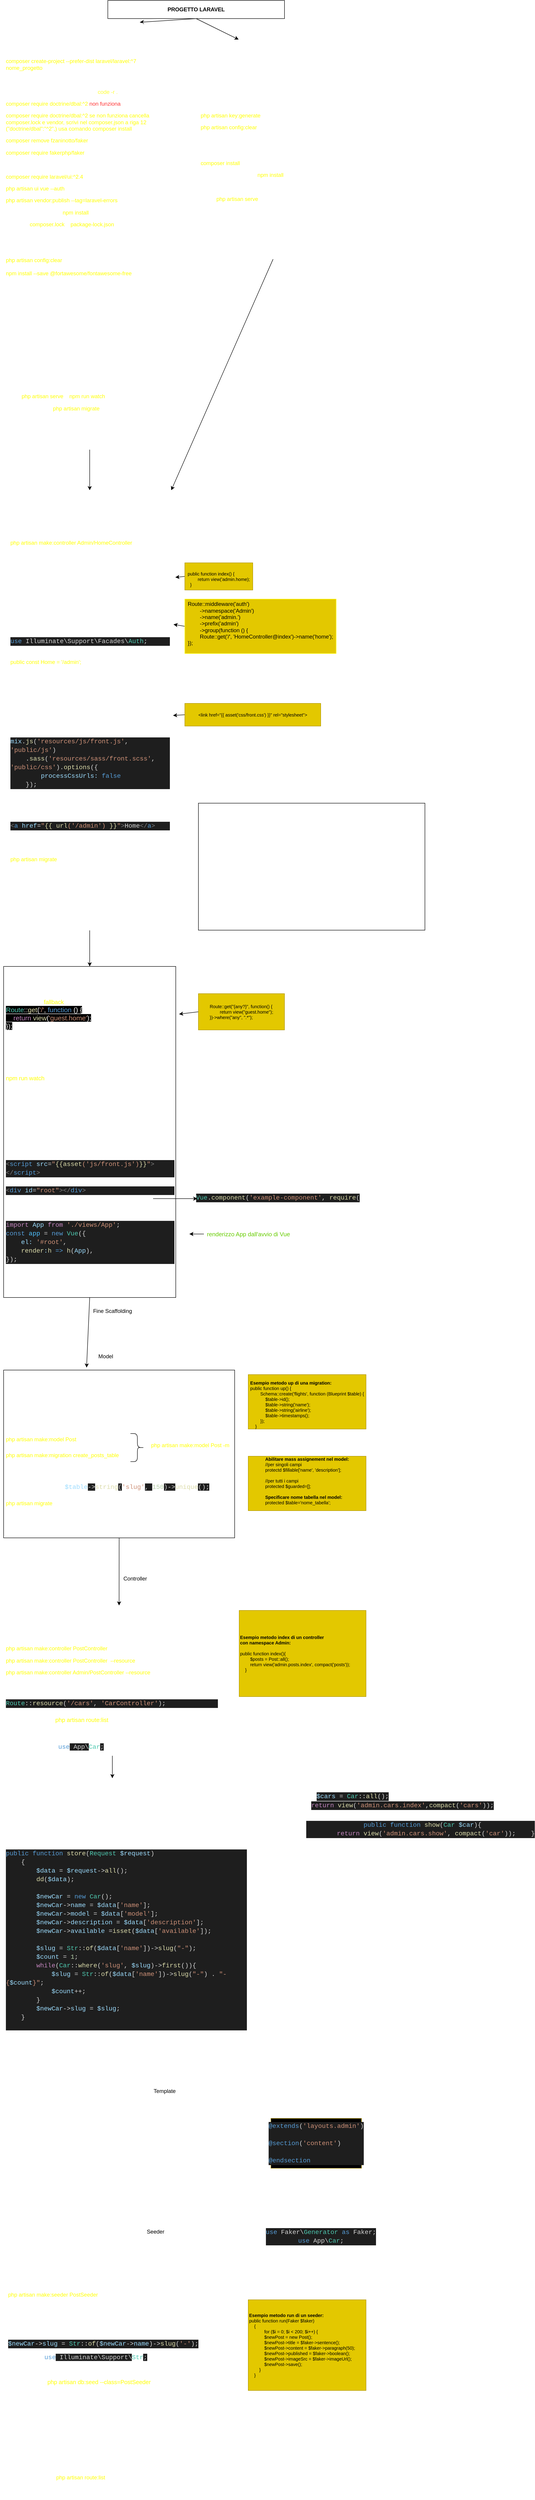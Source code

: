 <mxfile>
    <diagram id="avuX6tN8_coUhezxWiyo" name="Page-1">
        <mxGraphModel dx="1093" dy="464" grid="1" gridSize="10" guides="1" tooltips="1" connect="1" arrows="0" fold="1" page="1" pageScale="1" pageWidth="827" pageHeight="1169" math="0" shadow="0">
            <root>
                <mxCell id="0"/>
                <mxCell id="1" parent="0"/>
                <mxCell id="9" style="edgeStyle=none;html=1;exitX=0.5;exitY=1;exitDx=0;exitDy=0;entryX=0.791;entryY=-0.002;entryDx=0;entryDy=0;entryPerimeter=0;fontSize=16;fontColor=#FFFF00;" parent="1" source="2" target="7" edge="1">
                    <mxGeometry relative="1" as="geometry"/>
                </mxCell>
                <mxCell id="10" style="edgeStyle=none;html=1;exitX=0.5;exitY=1;exitDx=0;exitDy=0;entryX=0.269;entryY=-0.008;entryDx=0;entryDy=0;entryPerimeter=0;fontSize=16;fontColor=#FFFF00;" parent="1" source="2" target="8" edge="1">
                    <mxGeometry relative="1" as="geometry"/>
                </mxCell>
                <mxCell id="2" value="&lt;b&gt;PROGETTO LARAVEL&lt;/b&gt;&lt;font color=&quot;#ffff00&quot;&gt;&lt;br&gt;&lt;/font&gt;" style="rounded=0;whiteSpace=wrap;html=1;" parent="1" vertex="1">
                    <mxGeometry x="250" y="40" width="390" height="40" as="geometry"/>
                </mxCell>
                <mxCell id="13" style="edgeStyle=none;html=1;exitX=0.5;exitY=1;exitDx=0;exitDy=0;fontSize=12;fontColor=#FFFFFF;entryX=0.5;entryY=1;entryDx=0;entryDy=0;" parent="1" source="7" target="25" edge="1">
                    <mxGeometry relative="1" as="geometry">
                        <mxPoint x="200" y="1120" as="targetPoint"/>
                    </mxGeometry>
                </mxCell>
                <mxCell id="7" value="&lt;h1&gt;&lt;font style=&quot;font-size: 16px&quot;&gt;SCAFFOLDING: Se inizializzo progetto&lt;/font&gt;&lt;/h1&gt;&lt;p&gt;Mi sposto nella cartella dove voglio creare il progetto (parent dir)&lt;/p&gt;&lt;p&gt;&lt;span&gt;&lt;font color=&quot;#ffff00&quot;&gt;composer create-project --prefer-dist laravel/laravel:^7&amp;nbsp; nome_progetto&lt;/font&gt;&lt;/span&gt;&lt;br&gt;&lt;/p&gt;&lt;p&gt;creo db&lt;span&gt;&lt;font color=&quot;#ffff00&quot;&gt;&lt;br&gt;&lt;/font&gt;&lt;/span&gt;&lt;/p&gt;&lt;p&gt;apro la cartella del progetto in vscode&lt;span&gt;&#9;&lt;/span&gt;&lt;span&gt;&#9;&lt;/span&gt;&lt;font color=&quot;#ffff33&quot;&gt;code -r .&lt;/font&gt;&lt;/p&gt;&lt;p&gt;&lt;font color=&quot;#ffff00&quot;&gt;composer require doctrine/dbal:^2&lt;/font&gt;&lt;span style=&quot;color: rgb(255 , 255 , 0)&quot;&gt;&amp;nbsp;&lt;/span&gt;&lt;span style=&quot;color: rgb(255 , 255 , 0)&quot;&gt;&lt;/span&gt;&lt;font color=&quot;#ff3333&quot;&gt;non funziona&lt;/font&gt;&lt;font color=&quot;#ffff33&quot;&gt;&lt;br&gt;&lt;/font&gt;&lt;/p&gt;&lt;p&gt;&lt;font color=&quot;#ffff00&quot;&gt;composer require doctrine/dbal:^2 se non funziona cancella composer.lock e vendor, scrivi nel composer.json a riga 12 (&quot;doctrine/dbal&quot;:&quot;^2&quot;,)&lt;/font&gt;&lt;span style=&quot;color: rgb(255 , 255 , 0)&quot;&gt;&amp;nbsp;usa comando composer install&lt;/span&gt;&lt;font color=&quot;#ffff33&quot;&gt;&lt;br&gt;&lt;/font&gt;&lt;/p&gt;&lt;p&gt;&lt;font color=&quot;#ffff00&quot;&gt;composer remove fzaninotto/faker&lt;/font&gt;&lt;/p&gt;&lt;p&gt;&lt;font color=&quot;#ffff00&quot;&gt;composer require fakerphp/faker&lt;/font&gt;&lt;span style=&quot;color: rgb(255 , 255 , 0)&quot;&gt;&#9;&lt;/span&gt;&lt;span style=&quot;color: rgb(255 , 255 , 0)&quot;&gt;&#9;&lt;/span&gt;&lt;/p&gt;&lt;p&gt;installo i pacchetti necessari:&lt;/p&gt;&lt;p&gt;&lt;font color=&quot;#ffff00&quot;&gt;composer require laravel/ui:^2.4&lt;/font&gt;&lt;span style=&quot;color: rgb(255 , 255 , 0)&quot;&gt;&#9;&lt;/span&gt;preparazione insta framework&lt;font color=&quot;#ffff00&quot;&gt;&lt;span&gt;&lt;/span&gt;&lt;span&gt;&lt;/span&gt;&lt;/font&gt;&lt;/p&gt;&lt;p&gt;&lt;font color=&quot;#ffff00&quot;&gt;php artisan ui vue --auth&lt;/font&gt;&lt;span style=&quot;color: rgb(255 , 255 , 0)&quot;&gt;&#9;&lt;/span&gt;&lt;span style=&quot;color: rgb(255 , 255 , 0)&quot;&gt;&#9;&lt;/span&gt;scaffolding Vue&lt;font color=&quot;#ffff00&quot;&gt;&lt;br&gt;&lt;/font&gt;&lt;/p&gt;&lt;p&gt;&lt;font color=&quot;#ffff00&quot;&gt;php artisan vendor:publish --tag=laravel-errors&lt;/font&gt;&lt;span style=&quot;color: rgb(255 , 255 , 0)&quot;&gt;&amp;nbsp;&lt;/span&gt;template page errori&lt;br&gt;&lt;/p&gt;&lt;p&gt;installo pacchetti node:&amp;nbsp;&lt;font color=&quot;#ffff00&quot;&gt;npm install&lt;/font&gt;&lt;br&gt;&lt;/p&gt;&lt;p&gt;aggiungo&amp;nbsp;&lt;font color=&quot;#ffff00&quot;&gt;composer.lock&lt;/font&gt;&amp;nbsp;e&amp;nbsp;&lt;font color=&quot;#ffff00&quot;&gt;package-lock.json&lt;/font&gt;&amp;nbsp;a gitignore&lt;font color=&quot;#ffff00&quot;&gt;&lt;br&gt;&lt;/font&gt;&lt;/p&gt;&lt;p&gt;&lt;span&gt;modifico file env con root e localhost&lt;/span&gt;&lt;/p&gt;&lt;p&gt;&lt;span&gt;e poi comando&amp;nbsp;&lt;/span&gt;&lt;/p&gt;&lt;span style=&quot;color: rgb(255 , 255 , 0)&quot;&gt;php artisan config:clear&lt;br&gt;&lt;br&gt;&lt;/span&gt;&lt;span style=&quot;color: rgb(255 , 255 , 0)&quot;&gt;npm install --save @fortawesome/fontawesome-free&lt;/span&gt;&lt;span style=&quot;color: rgb(255 , 255 , 0)&quot;&gt;&lt;br&gt;&lt;/span&gt;&lt;br&gt;modifico il webpack.mix&lt;br&gt;&lt;div&gt;.options({&lt;/div&gt;&lt;div&gt;&amp;nbsp; &amp;nbsp; &amp;nbsp; &amp;nbsp; &lt;span&gt;&#9;&#9;&#9;&lt;/span&gt;processCssUrls: false&lt;/div&gt;&lt;div&gt;&amp;nbsp; &amp;nbsp; &lt;span&gt;&#9;&#9;&#9;&#9;&lt;/span&gt;}).copyDirectory( './node_modules/@fortawesome/fontawesome-free/webfonts/*', 'public/fonts/font-awesome' );&lt;/div&gt;&lt;div&gt;&lt;br&gt;&lt;/div&gt;&lt;div&gt;importare in app.scss librerie&lt;/div&gt;&lt;div&gt;&lt;div&gt;@import '~bootstrap/scss/bootstrap';&lt;/div&gt;&lt;div&gt;&lt;br&gt;&lt;/div&gt;&lt;div&gt;&lt;span&gt;&#9;&#9;&#9;&#9;&lt;/span&gt;$fa-font-path: &quot;../fonts/font-awesome&quot; !default;&lt;/div&gt;&lt;div&gt;&lt;br&gt;&lt;/div&gt;&lt;div&gt;&lt;span&gt;&#9;&#9;&#9;&#9;&lt;/span&gt;@import '~@fortawesome/fontawesome-free/scss/fontawesome';&lt;/div&gt;&lt;div&gt;&lt;span&gt;&#9;&#9;&#9;&#9;&lt;/span&gt;@import '~@fortawesome/fontawesome-free/scss/regular';&lt;/div&gt;&lt;div&gt;&lt;span&gt;&#9;&#9;&#9;&#9;&lt;/span&gt;@import '~@fortawesome/fontawesome-free/scss/solid';&lt;/div&gt;&lt;div&gt;&lt;span&gt;&#9;&#9;&#9;&#9;&lt;/span&gt;@import '~@fortawesome/fontawesome-free/scss/brands';&lt;/div&gt;&lt;/div&gt;&lt;div&gt;&lt;br&gt;&lt;/div&gt;&lt;p&gt;lancio &lt;font color=&quot;#ffff00&quot;&gt;php artisan serve&lt;/font&gt; e &lt;font color=&quot;#ffff00&quot;&gt;npm run watch&lt;/font&gt; verifico che tutto funzioni&lt;br&gt;&lt;/p&gt;&lt;p&gt;ricordati di lanciare &lt;font color=&quot;#ffff00&quot;&gt;php artisan migrate&lt;/font&gt;&lt;/p&gt;&lt;p&gt;inizializzo repo git&lt;br&gt;&lt;/p&gt;&lt;p&gt;&lt;font color=&quot;#ffff00&quot;&gt;&lt;br&gt;&lt;/font&gt;&lt;/p&gt;" style="text;html=1;strokeColor=#FFFFFF;fillColor=none;spacing=5;spacingTop=-20;whiteSpace=wrap;overflow=hidden;rounded=0;fontSize=12;fontColor=#FFFFFF;" parent="1" vertex="1">
                    <mxGeometry x="20" y="90" width="380" height="940" as="geometry"/>
                </mxCell>
                <mxCell id="45" style="edgeStyle=none;html=1;exitX=0.5;exitY=1;exitDx=0;exitDy=0;entryX=0;entryY=1;entryDx=0;entryDy=0;fontColor=#FFFFFF;" parent="1" source="8" target="25" edge="1">
                    <mxGeometry relative="1" as="geometry"/>
                </mxCell>
                <mxCell id="8" value="&lt;h1&gt;&lt;font style=&quot;font-size: 16px&quot;&gt;SCAFFOLDING: Se clono repo&lt;/font&gt;&lt;/h1&gt;&lt;p&gt;&lt;span&gt;apro vscode e clono repo&lt;/span&gt;&lt;br&gt;&lt;/p&gt;&lt;p&gt;creo db&lt;span&gt;&lt;br&gt;&lt;/span&gt;&lt;/p&gt;&lt;p&gt;copio .env.example e lo rinomino in .env e genero la key:&lt;span&gt;&lt;br&gt;&lt;/span&gt;&lt;/p&gt;&lt;p&gt;modifico file env con impostazioni del mio db&lt;br&gt;&lt;/p&gt;&lt;p&gt;&lt;font color=&quot;#ffff00&quot;&gt;php artisan key:generate&lt;/font&gt;&lt;/p&gt;&lt;p&gt;&lt;span style=&quot;color: rgb(255 , 255 , 0)&quot;&gt;php artisan config:clear&lt;/span&gt;&lt;br style=&quot;color: rgb(255 , 255 , 0)&quot;&gt;&lt;/p&gt;&lt;p&gt;se presenti cancella composer-lock e package-lock.json&lt;/p&gt;&lt;p&gt;&lt;span&gt;installo i pacchetti necessari:&lt;/span&gt;&lt;/p&gt;&lt;p&gt;&lt;span&gt;&lt;font color=&quot;#ffff00&quot;&gt;composer install&lt;/font&gt;&lt;/span&gt;&lt;/p&gt;&lt;p&gt;&lt;span&gt;installo pacchetti node: &lt;/span&gt;&lt;font color=&quot;#ffff00&quot;&gt;npm install&lt;/font&gt;&lt;br&gt;&lt;/p&gt;&lt;p&gt;se ci sono già migration o seeder li lancio&lt;font color=&quot;#ffff00&quot;&gt;&lt;br&gt;&lt;/font&gt;&lt;/p&gt;&lt;p&gt;&lt;span&gt;lancio &lt;/span&gt;&lt;font color=&quot;#ffff00&quot;&gt;php artisan serve&lt;/font&gt;&lt;span&gt; e verifico che tutto funzioni&lt;/span&gt;&lt;br&gt;&lt;/p&gt;&lt;p&gt;&lt;span&gt;creo eventuale branch su git&lt;/span&gt;&lt;br&gt;&lt;/p&gt;&lt;p&gt;&lt;font color=&quot;#ffff00&quot;&gt;&lt;br&gt;&lt;/font&gt;&lt;/p&gt;" style="text;html=1;strokeColor=#FFFFFF;fillColor=none;spacing=5;spacingTop=-20;whiteSpace=wrap;overflow=hidden;rounded=0;fontSize=12;fontColor=#FFFFFF;" parent="1" vertex="1">
                    <mxGeometry x="450" y="130" width="330" height="480" as="geometry"/>
                </mxCell>
                <mxCell id="64" style="edgeStyle=none;html=1;exitX=0.5;exitY=1;exitDx=0;exitDy=0;entryX=0.531;entryY=-0.034;entryDx=0;entryDy=0;entryPerimeter=0;fontSize=13;fontColor=#FFFFFF;" parent="1" source="12" target="YnNii3DhfhroFcoP4JHG-25" edge="1">
                    <mxGeometry relative="1" as="geometry"/>
                </mxCell>
                <mxCell id="12" value="&lt;h1&gt;&lt;font style=&quot;font-size: 16px ; line-height: 1&quot;&gt;Definisco le mie entità:&lt;/font&gt;&lt;/h1&gt;&lt;div&gt;&lt;font style=&quot;font-size: 16px ; line-height: 1&quot;&gt;&lt;u&gt;Creo Model e Migration&lt;/u&gt;&lt;/font&gt;&lt;/div&gt;&lt;p&gt;&lt;font style=&quot;font-size: 12px&quot;&gt;Per ogni entità creo il relativo model e la migration es. entità post:&lt;/font&gt;&lt;/p&gt;&lt;p&gt;&lt;font style=&quot;font-size: 12px&quot; color=&quot;#ffff00&quot;&gt;php artisan make:model Post&lt;/font&gt;&lt;/p&gt;&lt;p&gt;&lt;font style=&quot;font-size: 12px&quot; color=&quot;#ffff00&quot;&gt;php artisan make:migration create_posts_table&lt;/font&gt;&lt;/p&gt;&lt;p&gt;&lt;font style=&quot;font-size: 12px&quot;&gt;edito le migration create e i model e poi lancio le migration&lt;/font&gt;&lt;/p&gt;&lt;p&gt;&lt;font style=&quot;font-size: 12px&quot;&gt;creare nei campi lo slug&lt;span&gt;&#9;&lt;span&gt;&#9;&lt;/span&gt;&lt;span&gt;&#9;&lt;/span&gt;&lt;/span&gt;&lt;/font&gt;&lt;span style=&quot;font-family: &amp;#34;consolas&amp;#34; , &amp;#34;courier new&amp;#34; , monospace ; font-size: 14px ; color: rgb(156 , 220 , 254)&quot;&gt;$table&lt;/span&gt;&lt;span style=&quot;background-color: rgb(30 , 30 , 30) ; color: rgb(212 , 212 , 212) ; font-family: &amp;#34;consolas&amp;#34; , &amp;#34;courier new&amp;#34; , monospace ; font-size: 14px&quot;&gt;-&amp;gt;&lt;/span&gt;&lt;span style=&quot;font-family: &amp;#34;consolas&amp;#34; , &amp;#34;courier new&amp;#34; , monospace ; font-size: 14px ; color: rgb(220 , 220 , 170)&quot;&gt;string&lt;/span&gt;&lt;span style=&quot;background-color: rgb(30 , 30 , 30) ; color: rgb(212 , 212 , 212) ; font-family: &amp;#34;consolas&amp;#34; , &amp;#34;courier new&amp;#34; , monospace ; font-size: 14px&quot;&gt;(&lt;/span&gt;&lt;span style=&quot;font-family: &amp;#34;consolas&amp;#34; , &amp;#34;courier new&amp;#34; , monospace ; font-size: 14px ; color: rgb(206 , 145 , 120)&quot;&gt;'slug'&lt;/span&gt;&lt;span style=&quot;background-color: rgb(30 , 30 , 30) ; color: rgb(212 , 212 , 212) ; font-family: &amp;#34;consolas&amp;#34; , &amp;#34;courier new&amp;#34; , monospace ; font-size: 14px&quot;&gt;, &lt;/span&gt;&lt;span style=&quot;font-family: &amp;#34;consolas&amp;#34; , &amp;#34;courier new&amp;#34; , monospace ; font-size: 14px ; color: rgb(181 , 206 , 168)&quot;&gt;150&lt;/span&gt;&lt;span style=&quot;background-color: rgb(30 , 30 , 30) ; color: rgb(212 , 212 , 212) ; font-family: &amp;#34;consolas&amp;#34; , &amp;#34;courier new&amp;#34; , monospace ; font-size: 14px&quot;&gt;)-&amp;gt;&lt;/span&gt;&lt;span style=&quot;font-family: &amp;#34;consolas&amp;#34; , &amp;#34;courier new&amp;#34; , monospace ; font-size: 14px ; color: rgb(220 , 220 , 170)&quot;&gt;unique&lt;/span&gt;&lt;span style=&quot;background-color: rgb(30 , 30 , 30) ; color: rgb(212 , 212 , 212) ; font-family: &amp;#34;consolas&amp;#34; , &amp;#34;courier new&amp;#34; , monospace ; font-size: 14px&quot;&gt;();&lt;/span&gt;&lt;/p&gt;&lt;p&gt;&lt;font style=&quot;font-size: 12px&quot; color=&quot;#ffff00&quot;&gt;php artisan migrate&amp;nbsp; &lt;/font&gt;&lt;font style=&quot;font-size: 12px&quot;&gt;(&lt;/font&gt;&lt;span style=&quot;font-size: 12px&quot;&gt;verifico che le tabelle siano state create correttamente sul db)&lt;/span&gt;&lt;/p&gt;&lt;p&gt;&lt;span style=&quot;font-size: 12px&quot;&gt;nel Model aggiungere proprietà protected &lt;span&gt;&#9;&lt;/span&gt;FILLABLE o un GUARDED&lt;/span&gt;&lt;/p&gt;&lt;p&gt;&lt;br&gt;&lt;/p&gt;" style="text;html=1;strokeColor=default;fillColor=none;spacing=5;spacingTop=-20;whiteSpace=wrap;overflow=hidden;rounded=0;fontSize=16;fontColor=#FFFFFF;container=1;" parent="1" vertex="1">
                    <mxGeometry x="20" y="3060" width="510" height="370" as="geometry"/>
                </mxCell>
                <mxCell id="16" value="&lt;span style=&quot;text-align: left&quot;&gt;php artisan make:model Post -m&lt;/span&gt;" style="text;html=1;strokeColor=none;fillColor=none;align=center;verticalAlign=middle;whiteSpace=wrap;rounded=0;fontSize=12;fontColor=#FFFF00;" parent="12" vertex="1">
                    <mxGeometry x="300" y="140.0" width="224.4" height="52.857" as="geometry"/>
                </mxCell>
                <mxCell id="15" value="" style="shape=curlyBracket;whiteSpace=wrap;html=1;rounded=1;flipH=1;fontSize=12;fontColor=#FFFFFF;strokeColor=default;size=0.5;" parent="12" vertex="1">
                    <mxGeometry x="280" y="140" width="30.6" height="61.84" as="geometry"/>
                </mxCell>
                <mxCell id="17" value="&lt;div style=&quot;text-align: left ; font-size: 10px&quot;&gt;&lt;br&gt;&lt;/div&gt;&lt;div style=&quot;text-align: left ; font-size: 10px&quot;&gt;&lt;b&gt;Esempio metodo up di una migration:&lt;/b&gt;&lt;/div&gt;&lt;div style=&quot;text-align: left ; font-size: 10px&quot;&gt;public function up()&lt;span style=&quot;font-size: 10px&quot;&gt;&amp;nbsp;{&lt;/span&gt;&lt;/div&gt;&lt;div style=&quot;text-align: left ; font-size: 10px&quot;&gt;&amp;nbsp; &amp;nbsp; &amp;nbsp; &amp;nbsp; Schema::create('flights', function (Blueprint $table) {&lt;/div&gt;&lt;div style=&quot;text-align: left ; font-size: 10px&quot;&gt;&amp;nbsp; &amp;nbsp; &amp;nbsp; &amp;nbsp; &amp;nbsp; &amp;nbsp; $table-&amp;gt;id();&lt;/div&gt;&lt;div style=&quot;text-align: left ; font-size: 10px&quot;&gt;&amp;nbsp; &amp;nbsp; &amp;nbsp; &amp;nbsp; &amp;nbsp; &amp;nbsp; $table-&amp;gt;string('name');&lt;/div&gt;&lt;div style=&quot;text-align: left ; font-size: 10px&quot;&gt;&amp;nbsp; &amp;nbsp; &amp;nbsp; &amp;nbsp; &amp;nbsp; &amp;nbsp; $table-&amp;gt;string('airline');&lt;/div&gt;&lt;div style=&quot;text-align: left ; font-size: 10px&quot;&gt;&amp;nbsp; &amp;nbsp; &amp;nbsp; &amp;nbsp; &amp;nbsp; &amp;nbsp; $table-&amp;gt;timestamps();&lt;/div&gt;&lt;div style=&quot;text-align: left ; font-size: 10px&quot;&gt;&amp;nbsp; &amp;nbsp; &amp;nbsp; &amp;nbsp; });&lt;/div&gt;&lt;div style=&quot;text-align: left ; font-size: 10px&quot;&gt;&amp;nbsp; &amp;nbsp; }&lt;/div&gt;" style="text;html=1;strokeColor=#B09500;fillColor=#e3c800;align=center;verticalAlign=middle;whiteSpace=wrap;rounded=0;fontSize=10;fontColor=#000000;" parent="1" vertex="1">
                    <mxGeometry x="560" y="3070" width="260" height="120" as="geometry"/>
                </mxCell>
                <mxCell id="22" value="&lt;h1&gt;&lt;font style=&quot;font-size: 16px&quot;&gt;Popolo il DB creo SEEDER&lt;/font&gt;&lt;/h1&gt;&lt;p&gt;Posso popolare il mio db manualmente o con dei seeder:&lt;/p&gt;&lt;p&gt;&lt;font color=&quot;#ffff00&quot; style=&quot;font-size: 12px&quot;&gt;php artisan make:seeder PostSeeder&amp;nbsp;&lt;/font&gt; &amp;nbsp; (esempio per tabella Posts)&lt;/p&gt;&lt;p&gt;importare Faker e model&amp;nbsp;&lt;/p&gt;&lt;p&gt;nella funzione creare un ciclo&lt;/p&gt;&lt;p&gt;nel campo slug aggiungere metodo&lt;/p&gt;&lt;div style=&quot;color: rgb(212 , 212 , 212) ; background-color: rgb(30 , 30 , 30) ; font-family: &amp;#34;consolas&amp;#34; , &amp;#34;courier new&amp;#34; , monospace ; font-size: 14px ; line-height: 19px&quot;&gt;&lt;span style=&quot;color: #9cdcfe&quot;&gt;$newCar&lt;/span&gt;-&amp;gt;&lt;span style=&quot;color: #9cdcfe&quot;&gt;slug&lt;/span&gt; = &lt;span style=&quot;color: #4ec9b0&quot;&gt;Str&lt;/span&gt;::&lt;span style=&quot;color: #dcdcaa&quot;&gt;of&lt;/span&gt;(&lt;span style=&quot;color: #9cdcfe&quot;&gt;$newCar&lt;/span&gt;-&amp;gt;&lt;span style=&quot;color: #9cdcfe&quot;&gt;name&lt;/span&gt;)-&amp;gt;&lt;span style=&quot;color: #dcdcaa&quot;&gt;slug&lt;/span&gt;(&lt;span style=&quot;color: #ce9178&quot;&gt;'-'&lt;/span&gt;);&lt;/div&gt;&lt;p&gt;e importare&amp;nbsp;&lt;span style=&quot;white-space: pre&quot;&gt;&#9;&lt;/span&gt;&lt;span style=&quot;font-family: &amp;#34;consolas&amp;#34; , &amp;#34;courier new&amp;#34; , monospace ; font-size: 14px ; color: rgb(86 , 156 , 214)&quot;&gt;use&lt;/span&gt;&lt;span style=&quot;background-color: rgb(30 , 30 , 30) ; color: rgb(212 , 212 , 212) ; font-family: &amp;#34;consolas&amp;#34; , &amp;#34;courier new&amp;#34; , monospace ; font-size: 14px&quot;&gt; Illuminate\Support\&lt;/span&gt;&lt;span style=&quot;font-family: &amp;#34;consolas&amp;#34; , &amp;#34;courier new&amp;#34; , monospace ; font-size: 14px ; color: rgb(78 , 201 , 176)&quot;&gt;Str&lt;/span&gt;&lt;span style=&quot;background-color: rgb(30 , 30 , 30) ; color: rgb(212 , 212 , 212) ; font-family: &amp;#34;consolas&amp;#34; , &amp;#34;courier new&amp;#34; , monospace ; font-size: 14px&quot;&gt;;&lt;/span&gt;&lt;/p&gt;&lt;p&gt;completo il seeder creato&lt;/p&gt;&lt;p&gt;lancio il seeder:&amp;nbsp;&lt;font color=&quot;#ffff00&quot;&gt;&lt;span style=&quot;font-size: 0.8rem ; word-spacing: normal&quot;&gt;php artisan db&lt;/span&gt;&lt;span class=&quot;token punctuation&quot; style=&quot;font-size: 0.8rem ; word-spacing: normal ; box-sizing: border-box ; border-width: 0px ; border-style: solid ; border-color: rgb(231 , 232 , 242)&quot;&gt;:&lt;/span&gt;&lt;span style=&quot;font-size: 0.8rem ; word-spacing: normal&quot;&gt;seed &lt;/span&gt;&lt;span class=&quot;token operator&quot; style=&quot;font-size: 0.8rem ; word-spacing: normal ; box-sizing: border-box ; border-width: 0px ; border-style: solid ; border-color: rgb(231 , 232 , 242)&quot;&gt;--&lt;/span&gt;&lt;span class=&quot;token keyword&quot; style=&quot;font-size: 0.8rem ; word-spacing: normal ; box-sizing: border-box ; border-width: 0px ; border-style: solid ; border-color: rgb(231 , 232 , 242)&quot;&gt;class&lt;/span&gt;&lt;span class=&quot;token operator&quot; style=&quot;font-size: 0.8rem ; word-spacing: normal ; box-sizing: border-box ; border-width: 0px ; border-style: solid ; border-color: rgb(231 , 232 , 242)&quot;&gt;=&lt;/span&gt;&lt;span style=&quot;font-size: 0.8rem ; word-spacing: normal&quot;&gt;PostSeeder&lt;/span&gt;&lt;/font&gt;&lt;/p&gt;&lt;p&gt;&lt;span style=&quot;font-size: 0.8rem ; word-spacing: normal&quot;&gt;verifico che dati siano stati creati correttamente sul db&lt;/span&gt;&lt;/p&gt;&lt;p&gt;&lt;span style=&quot;font-size: 0.8rem ; word-spacing: normal&quot;&gt;si fa un merge tutti i collaboratori e si lancia tutti il seeder&lt;/span&gt;&lt;/p&gt;&lt;font color=&quot;#ffff00&quot;&gt;&lt;span style=&quot;font-size: 0px&quot;&gt;%3CmxGraphModel%3E%3Croot%3E%3CmxCell%20id%3D%220%22%2F%3E%3CmxCell%20id%3D%221%22%20parent%3D%220%22%2F%3E%3CmxCell%20id%3D%222%22%20value%3D%22%26lt%3Bh1%26gt%3B%26lt%3Bfont%20style%3D%26quot%3Bfont-size%3A%2016px%26quot%3B%26gt%3BSe%20clono%20repo%26lt%3B%2Ffont%26gt%3B%26lt%3B%2Fh1%26gt%3B%26lt%3Bp%26gt%3B%26lt%3Bspan%26gt%3Bapro%20vscode%20e%20clono%20repo%26lt%3B%2Fspan%26gt%3B%26lt%3Bbr%26gt%3B%26lt%3B%2Fp%26gt%3B%26lt%3Bp%26gt%3Bcreo%20file%20env%20e%20genero%20la%20key%3A%26lt%3Bspan%26gt%3B%26lt%3Bbr%26gt%3B%26lt%3B%2Fspan%26gt%3B%26lt%3B%2Fp%26gt%3B%26lt%3Bp%26gt%3B%26lt%3Bfont%20color%3D%26quot%3B%23ffff00%26quot%3B%26gt%3Bphp%20artisan%20key%3Agenerate%26lt%3B%2Ffont%26gt%3B%26lt%3Bbr%26gt%3B%26lt%3B%2Fp%26gt%3B%26lt%3Bp%26gt%3Bcreo%20db%26lt%3B%2Fp%26gt%3B%26lt%3Bp%26gt%3Bmodifico%20file%20env%20con%20impostazioni%20mie%26lt%3B%2Fp%26gt%3B%26lt%3Bp%26gt%3B%26lt%3Bspan%26gt%3Binstallo%20i%20pacchetti%20necessari%3A%26lt%3B%2Fspan%26gt%3B%26lt%3B%2Fp%26gt%3B%26lt%3Bp%26gt%3B%26lt%3Bspan%26gt%3B%26lt%3Bfont%20color%3D%26quot%3B%23ffff00%26quot%3B%26gt%3Bcomposer%20install%26lt%3B%2Ffont%26gt%3B%26lt%3B%2Fspan%26gt%3B%26lt%3B%2Fp%26gt%3B%26lt%3Bp%26gt%3B%26lt%3Bspan%26gt%3Binstallo%20pacchetti%20node%3A%20%26lt%3B%2Fspan%26gt%3B%26lt%3Bfont%20color%3D%26quot%3B%23ffff00%26quot%3B%26gt%3Bnpm%20install%26lt%3B%2Ffont%26gt%3B%26lt%3Bbr%26gt%3B%26lt%3B%2Fp%26gt%3B%26lt%3Bp%26gt%3B%26lt%3Bspan%26gt%3Blancio%20%26lt%3B%2Fspan%26gt%3B%26lt%3Bfont%20color%3D%26quot%3B%23ffff00%26quot%3B%26gt%3Bphp%20artisan%20serve%26lt%3B%2Ffont%26gt%3B%26lt%3Bspan%26gt%3B%20e%20verifico%20che%20tutto%20funzioni%26lt%3B%2Fspan%26gt%3B%26lt%3Bbr%26gt%3B%26lt%3B%2Fp%26gt%3B%26lt%3Bp%26gt%3Bcreo%20eventuale%20branch%20su%20git%26lt%3B%2Fp%26gt%3B%26lt%3Bp%26gt%3B%26lt%3Bfont%20color%3D%26quot%3B%23ffff00%26quot%3B%26gt%3B%26lt%3Bbr%26gt%3B%26lt%3B%2Ffont%26gt%3B%26lt%3B%2Fp%26gt%3B%22%20style%3D%22text%3Bhtml%3D1%3BstrokeColor%3D%23FFFFFF%3BfillColor%3Dnone%3Bspacing%3D5%3BspacingTop%3D-20%3BwhiteSpace%3Dwrap%3Boverflow%3Dhidden%3Brounded%3D0%3BfontSize%3D12%3BfontColor%3D%23FFFFFF%3B%22%20vertex%3D%221%22%20parent%3D%221%22%3E%3CmxGeometry%20x%3D%22450%22%20y%3D%22130%22%20width%3D%22330%22%20height%3D%22320%22%20as%3D%22geometry%22%2F%3E%3C%2FmxCell%3E%3C%2Froot%3E%3C%2FmxGraphModel%3E&lt;/span&gt;&lt;span style=&quot;font-size: 0px&quot;&gt;%3CmxGraphModel%3E%3Croot%3E%3CmxCell%20id%3D%220%22%2F%3E%3CmxCell%20id%3D%221%22%20parent%3D%220%22%2F%3E%3CmxCell%20id%3D%222%22%20value%3D%22%26lt%3Bh1%26gt%3B%26lt%3Bfont%20style%3D%26quot%3Bfont-size%3A%2016px%26quot%3B%26gt%3BSe%20clono%20repo%26lt%3B%2Ffont%26gt%3B%26lt%3B%2Fh1%26gt%3B%26lt%3Bp%26gt%3B%26lt%3Bspan%26gt%3Bapro%20vscode%20e%20clono%20repo%26lt%3B%2Fspan%26gt%3B%26lt%3Bbr%26gt%3B%26lt%3B%2Fp%26gt%3B%26lt%3Bp%26gt%3Bcreo%20file%20env%20e%20genero%20la%20key%3A%26lt%3Bspan%26gt%3B%26lt%3Bbr%26gt%3B%26lt%3B%2Fspan%26gt%3B%26lt%3B%2Fp%26gt%3B%26lt%3Bp%26gt%3B%26lt%3Bfont%20color%3D%26quot%3B%23ffff00%26quot%3B%26gt%3Bphp%20artisan%20key%3Agenerate%26lt%3B%2Ffont%26gt%3B%26lt%3Bbr%26gt%3B%26lt%3B%2Fp%26gt%3B%26lt%3Bp%26gt%3Bcreo%20db%26lt%3B%2Fp%26gt%3B%26lt%3Bp%26gt%3Bmodifico%20file%20env%20con%20impostazioni%20mie%26lt%3B%2Fp%26gt%3B%26lt%3Bp%26gt%3B%26lt%3Bspan%26gt%3Binstallo%20i%20pacchetti%20necessari%3A%26lt%3B%2Fspan%26gt%3B%26lt%3B%2Fp%26gt%3B%26lt%3Bp%26gt%3B%26lt%3Bspan%26gt%3B%26lt%3Bfont%20color%3D%26quot%3B%23ffff00%26quot%3B%26gt%3Bcomposer%20install%26lt%3B%2Ffont%26gt%3B%26lt%3B%2Fspan%26gt%3B%26lt%3B%2Fp%26gt%3B%26lt%3Bp%26gt%3B%26lt%3Bspan%26gt%3Binstallo%20pacchetti%20node%3A%20%26lt%3B%2Fspan%26gt%3B%26lt%3Bfont%20color%3D%26quot%3B%23ffff00%26quot%3B%26gt%3Bnpm%20install%26lt%3B%2Ffont%26gt%3B%26lt%3Bbr%26gt%3B%26lt%3B%2Fp%26gt%3B%26lt%3Bp%26gt%3B%26lt%3Bspan%26gt%3Blancio%20%26lt%3B%2Fspan%26gt%3B%26lt%3Bfont%20color%3D%26quot%3B%23ffff00%26quot%3B%26gt%3Bphp%20artisan%20serve%26lt%3B%2Ffont%26gt%3B%26lt%3Bspan%26gt%3B%20e%20verifico%20che%20tutto%20funzioni%26lt%3B%2Fspan%26gt%3B%26lt%3Bbr%26gt%3B%26lt%3B%2Fp%26gt%3B%26lt%3Bp%26gt%3Bcreo%20eventuale%20branch%20su%20git%26lt%3B%2Fp%26gt%3B%26lt%3Bp%26gt%3B%26lt%3Bfont%20color%3D%26quot%3B%23ffff00%26quot%3B%26gt%3B%26lt%3Bbr%26gt%3B%26lt%3B%2Ffont%26gt%3B%26lt%3B%2Fp%26gt%3B%22%20style%3D%22text%3Bhtml%3D1%3BstrokeColor%3D%23FFFFFF%3BfillColor%3Dnone%3Bspacing%3D5%3BspacingTop%3D-20%3BwhiteSpace%3Dwrap%3Boverflow%3Dhidden%3Brounded%3D0%3BfontSize%3D12%3BfontColor%3D%23FFFFFF%3B%22%20vertex%3D%221%22%20parent%3D%221%22%3E%3CmxGeometry%20x%3D%22450%22%20y%3D%22130%22%20width%3D%22330%22%20height%3D%22320%22%20as%3D%22geometry%22%2F%3E%3C%2FmxCell%3E%3C%2Froot%3E%3C%2FmxGraphModel%3E&lt;/span&gt;&lt;/font&gt;&lt;p&gt;&lt;font color=&quot;#ffff00&quot;&gt;&amp;nbsp;&lt;/font&gt;&lt;/p&gt;" style="text;html=1;strokeColor=#FFFFFF;fillColor=none;spacing=5;spacingTop=-20;whiteSpace=wrap;overflow=hidden;rounded=0;fontSize=12;fontColor=#FFFFFF;" parent="1" vertex="1">
                    <mxGeometry x="25" y="5015" width="500" height="390" as="geometry"/>
                </mxCell>
                <mxCell id="24" value="&lt;b&gt;Esempio metodo run di un seeder:&lt;/b&gt;&lt;div style=&quot;font-size: 10px&quot;&gt;public function run(Faker $faker)&lt;/div&gt;&lt;div style=&quot;font-size: 10px&quot;&gt;&amp;nbsp; &amp;nbsp; {&lt;/div&gt;&lt;div style=&quot;font-size: 10px&quot;&gt;&amp;nbsp; &amp;nbsp; &amp;nbsp; &amp;nbsp;&amp;nbsp;&lt;span&gt;&amp;nbsp; &amp;nbsp; for ($i = 0; $i &amp;lt; 200; $i++) {&lt;/span&gt;&lt;/div&gt;&lt;div style=&quot;font-size: 10px&quot;&gt;&amp;nbsp; &amp;nbsp; &amp;nbsp; &amp;nbsp; &amp;nbsp; &amp;nbsp; $newPost = new Post();&lt;/div&gt;&lt;div style=&quot;font-size: 10px&quot;&gt;&amp;nbsp; &amp;nbsp; &amp;nbsp; &amp;nbsp; &amp;nbsp; &amp;nbsp; $newPost-&amp;gt;title = $faker-&amp;gt;sentence();&lt;/div&gt;&lt;div style=&quot;font-size: 10px&quot;&gt;&amp;nbsp; &amp;nbsp; &amp;nbsp; &amp;nbsp; &amp;nbsp; &amp;nbsp; $newPost-&amp;gt;content = $faker-&amp;gt;paragraph(50);&lt;/div&gt;&lt;div style=&quot;font-size: 10px&quot;&gt;&amp;nbsp; &amp;nbsp; &amp;nbsp; &amp;nbsp; &amp;nbsp; &amp;nbsp; $newPost-&amp;gt;published = $faker-&amp;gt;boolean();&lt;span&gt;&amp;nbsp; &amp;nbsp; &amp;nbsp; &amp;nbsp; &amp;nbsp; &amp;nbsp;&amp;nbsp;&lt;/span&gt;&lt;/div&gt;&lt;div style=&quot;font-size: 10px&quot;&gt;&amp;nbsp; &amp;nbsp; &amp;nbsp; &amp;nbsp; &amp;nbsp; &amp;nbsp; $newPost-&amp;gt;imageSrc = $faker-&amp;gt;imageUrl();&lt;/div&gt;&lt;div style=&quot;font-size: 10px&quot;&gt;&amp;nbsp; &amp;nbsp; &amp;nbsp; &amp;nbsp; &amp;nbsp; &amp;nbsp; $newPost-&amp;gt;save();&lt;/div&gt;&lt;div style=&quot;font-size: 10px&quot;&gt;&amp;nbsp; &amp;nbsp; &amp;nbsp; &amp;nbsp; }&lt;/div&gt;&lt;div style=&quot;font-size: 10px&quot;&gt;&amp;nbsp; &amp;nbsp; }&lt;/div&gt;" style="text;html=1;strokeColor=#B09500;fillColor=#e3c800;align=left;verticalAlign=middle;whiteSpace=wrap;rounded=0;fontFamily=Helvetica;fontSize=10;fontColor=#000000;" parent="1" vertex="1">
                    <mxGeometry x="560" y="5110" width="260" height="200" as="geometry"/>
                </mxCell>
                <mxCell id="75" style="edgeStyle=none;html=1;exitX=0.5;exitY=1;exitDx=0;exitDy=0;fontSize=13;fontColor=#FFFFFF;" parent="1" source="YnNii3DhfhroFcoP4JHG-25" edge="1">
                    <mxGeometry relative="1" as="geometry">
                        <mxPoint x="260" y="3960" as="targetPoint"/>
                    </mxGeometry>
                </mxCell>
                <mxCell id="YnNii3DhfhroFcoP4JHG-25" value="&lt;h1&gt;&lt;font style=&quot;font-size: 16px&quot;&gt;Creo i controller:&lt;/font&gt;&lt;/h1&gt;&lt;p&gt;Creo i controller per le mie entità facendo attenzione ad eventuali &lt;b&gt;&lt;u&gt;namespace&lt;/u&gt;&lt;/b&gt;&lt;/p&gt;&lt;p&gt;&lt;font color=&quot;#ffff00&quot; style=&quot;font-size: 12px&quot;&gt;php artisan make:controller PostController&amp;nbsp;&lt;/font&gt; &amp;nbsp; (controller semplice)&lt;/p&gt;&lt;p&gt;&lt;font color=&quot;#ffff00&quot;&gt;php artisan make:controller PostController&amp;nbsp; --resource&lt;/font&gt;&amp;nbsp;&amp;nbsp; (con resource)&lt;br&gt;&lt;/p&gt;&lt;p&gt;&lt;font color=&quot;#ffff00&quot;&gt;php artisan make:controller Admin/PostController&amp;nbsp;--resource&lt;/font&gt; (controller con namespace)&lt;/p&gt;&lt;p style=&quot;font-size: 16px&quot;&gt;&lt;font style=&quot;font-size: 13px&quot;&gt;aggiungere in web.php rotta creata da Controller&lt;/font&gt;&lt;/p&gt;&lt;p style=&quot;font-size: 16px&quot;&gt;&lt;font style=&quot;font-size: 13px&quot;&gt;&lt;/font&gt;&lt;/p&gt;&lt;div style=&quot;color: rgb(212 , 212 , 212) ; background-color: rgb(30 , 30 , 30) ; font-family: &amp;#34;consolas&amp;#34; , &amp;#34;courier new&amp;#34; , monospace ; font-size: 14px ; line-height: 19px&quot;&gt;&lt;span style=&quot;color: rgb(78 , 201 , 176)&quot;&gt;Route&lt;/span&gt;::&lt;span style=&quot;color: rgb(220 , 220 , 170)&quot;&gt;resource&lt;/span&gt;(&lt;span style=&quot;color: rgb(206 , 145 , 120)&quot;&gt;'/cars'&lt;/span&gt;,&amp;nbsp;&lt;span style=&quot;color: rgb(206 , 145 , 120)&quot;&gt;'CarController'&lt;/span&gt;);&lt;/div&gt;&lt;p style=&quot;font-size: 16px&quot;&gt;&lt;font style=&quot;font-size: 13px&quot;&gt;controllo lista rotte&amp;nbsp;&lt;font color=&quot;#ffff00&quot;&gt;php artisan route:list&lt;/font&gt;&lt;/font&gt;&lt;/p&gt;&lt;p&gt;&lt;span style=&quot;font-size: 13px&quot;&gt;return le view nelle funzioni del controller (index,show,create,edit)&lt;/span&gt;&lt;/p&gt;&lt;p&gt;&lt;span style=&quot;font-size: 13px&quot;&gt;importo il model&lt;span&gt;&#9;&lt;span style=&quot;white-space: pre&quot;&gt;&#9;&lt;/span&gt;&lt;/span&gt;&lt;/span&gt;&lt;span style=&quot;font-family: &amp;#34;consolas&amp;#34; , &amp;#34;courier new&amp;#34; , monospace ; font-size: 14px ; color: rgb(86 , 156 , 214)&quot;&gt;use&lt;/span&gt;&lt;span style=&quot;background-color: rgb(30 , 30 , 30) ; color: rgb(212 , 212 , 212) ; font-family: &amp;#34;consolas&amp;#34; , &amp;#34;courier new&amp;#34; , monospace ; font-size: 14px&quot;&gt; App\&lt;/span&gt;&lt;span style=&quot;font-family: &amp;#34;consolas&amp;#34; , &amp;#34;courier new&amp;#34; , monospace ; font-size: 14px ; color: rgb(78 , 201 , 176)&quot;&gt;Car&lt;/span&gt;&lt;span style=&quot;background-color: rgb(30 , 30 , 30) ; color: rgb(212 , 212 , 212) ; font-family: &amp;#34;consolas&amp;#34; , &amp;#34;courier new&amp;#34; , monospace ; font-size: 14px&quot;&gt;;&lt;/span&gt;&lt;/p&gt;&lt;font color=&quot;#ffff00&quot;&gt;&lt;span style=&quot;font-size: 0px&quot;&gt;&lt;br&gt;&lt;/span&gt;&lt;/font&gt;" style="text;html=1;strokeColor=#FFFFFF;fillColor=none;spacing=5;spacingTop=-20;whiteSpace=wrap;overflow=hidden;rounded=0;fontSize=12;fontColor=#FFFFFF;" parent="1" vertex="1">
                    <mxGeometry x="20" y="3590" width="480" height="320" as="geometry"/>
                </mxCell>
                <mxCell id="YnNii3DhfhroFcoP4JHG-27" value="&lt;h1&gt;&lt;font style=&quot;font-size: 16px&quot;&gt;Creo i necessari template blade:&lt;/font&gt;&lt;/h1&gt;&lt;p&gt;Creo i necessari template seguendo dove possibile la logica laravel (index,,show, create, edit) ragguppandoli nelle relative cartelle&amp;nbsp; rispettando i namespace e le entità (es. admin/posts/index.blade.php)&lt;/p&gt;&lt;p&gt;estendiamo nei template il nostro layout admin e aggiungere quello che vogliamo nello yield.&amp;nbsp; nota: nella parte di amministrazione (index) sono ottime le tabelle&lt;/p&gt;&lt;p&gt;lanciamo i vari merge&lt;/p&gt;&lt;p&gt;&lt;br&gt;&lt;/p&gt;&lt;font color=&quot;#ffff00&quot;&gt;&lt;span style=&quot;font-size: 0px&quot;&gt;%3CmxGraphModel%3E%3Croot%3E%3CmxCell%20id%3D%220%22%2F%3E%3CmxCell%20id%3D%221%22%20parent%3D%220%22%2F%3E%3CmxCell%20id%3D%222%22%20value%3D%22%26lt%3Bh1%26gt%3B%26lt%3Bfont%20style%3D%26quot%3Bfont-size%3A%2016px%26quot%3B%26gt%3BSe%20clono%20repo%26lt%3B%2Ffont%26gt%3B%26lt%3B%2Fh1%26gt%3B%26lt%3Bp%26gt%3B%26lt%3Bspan%26gt%3Bapro%20vscode%20e%20clono%20repo%26lt%3B%2Fspan%26gt%3B%26lt%3Bbr%26gt%3B%26lt%3B%2Fp%26gt%3B%26lt%3Bp%26gt%3Bcreo%20file%20env%20e%20genero%20la%20key%3A%26lt%3Bspan%26gt%3B%26lt%3Bbr%26gt%3B%26lt%3B%2Fspan%26gt%3B%26lt%3B%2Fp%26gt%3B%26lt%3Bp%26gt%3B%26lt%3Bfont%20color%3D%26quot%3B%23ffff00%26quot%3B%26gt%3Bphp%20artisan%20key%3Agenerate%26lt%3B%2Ffont%26gt%3B%26lt%3Bbr%26gt%3B%26lt%3B%2Fp%26gt%3B%26lt%3Bp%26gt%3Bcreo%20db%26lt%3B%2Fp%26gt%3B%26lt%3Bp%26gt%3Bmodifico%20file%20env%20con%20impostazioni%20mie%26lt%3B%2Fp%26gt%3B%26lt%3Bp%26gt%3B%26lt%3Bspan%26gt%3Binstallo%20i%20pacchetti%20necessari%3A%26lt%3B%2Fspan%26gt%3B%26lt%3B%2Fp%26gt%3B%26lt%3Bp%26gt%3B%26lt%3Bspan%26gt%3B%26lt%3Bfont%20color%3D%26quot%3B%23ffff00%26quot%3B%26gt%3Bcomposer%20install%26lt%3B%2Ffont%26gt%3B%26lt%3B%2Fspan%26gt%3B%26lt%3B%2Fp%26gt%3B%26lt%3Bp%26gt%3B%26lt%3Bspan%26gt%3Binstallo%20pacchetti%20node%3A%20%26lt%3B%2Fspan%26gt%3B%26lt%3Bfont%20color%3D%26quot%3B%23ffff00%26quot%3B%26gt%3Bnpm%20install%26lt%3B%2Ffont%26gt%3B%26lt%3Bbr%26gt%3B%26lt%3B%2Fp%26gt%3B%26lt%3Bp%26gt%3B%26lt%3Bspan%26gt%3Blancio%20%26lt%3B%2Fspan%26gt%3B%26lt%3Bfont%20color%3D%26quot%3B%23ffff00%26quot%3B%26gt%3Bphp%20artisan%20serve%26lt%3B%2Ffont%26gt%3B%26lt%3Bspan%26gt%3B%20e%20verifico%20che%20tutto%20funzioni%26lt%3B%2Fspan%26gt%3B%26lt%3Bbr%26gt%3B%26lt%3B%2Fp%26gt%3B%26lt%3Bp%26gt%3Bcreo%20eventuale%20branch%20su%20git%26lt%3B%2Fp%26gt%3B%26lt%3Bp%26gt%3B%26lt%3Bfont%20color%3D%26quot%3B%23ffff00%26quot%3B%26gt%3B%26lt%3Bbr%26gt%3B%26lt%3B%2Ffont%26gt%3B%26lt%3B%2Fp%26gt%3B%22%20style%3D%22text%3Bhtml%3D1%3BstrokeColor%3D%23FFFFFF%3BfillColor%3Dnone%3Bspacing%3D5%3BspacingTop%3D-20%3BwhiteSpace%3Dwrap%3Boverflow%3Dhidden%3Brounded%3D0%3BfontSize%3D12%3BfontColor%3D%23FFFFFF%3B%22%20vertex%3D%221%22%20parent%3D%221%22%3E%3CmxGeometry%20x%3D%22450%22%20y%3D%22130%22%20width%3D%22330%22%20height%3D%22320%22%20as%3D%22geometry%22%2F%3E%3C%2FmxCell%3E%3C%2Froot%3E%3C%2FmxGraphModel%3E&lt;/span&gt;&lt;span style=&quot;font-size: 0px&quot;&gt;%3CmxGraphModel%3E%3Croot%3E%3CmxCell%20id%3D%220%22%2F%3E%3CmxCell%20id%3D%221%22%20parent%3D%220%22%2F%3E%3CmxCell%20id%3D%222%22%20value%3D%22%26lt%3Bh1%26gt%3B%26lt%3Bfont%20style%3D%26quot%3Bfont-size%3A%2016px%26quot%3B%26gt%3BSe%20clono%20repo%26lt%3B%2Ffont%26gt%3B%26lt%3B%2Fh1%26gt%3B%26lt%3Bp%26gt%3B%26lt%3Bspan%26gt%3Bapro%20vscode%20e%20clono%20repo%26lt%3B%2Fspan%26gt%3B%26lt%3Bbr%26gt%3B%26lt%3B%2Fp%26gt%3B%26lt%3Bp%26gt%3Bcreo%20file%20env%20e%20genero%20la%20key%3A%26lt%3Bspan%26gt%3B%26lt%3Bbr%26gt%3B%26lt%3B%2Fspan%26gt%3B%26lt%3B%2Fp%26gt%3B%26lt%3Bp%26gt%3B%26lt%3Bfont%20color%3D%26quot%3B%23ffff00%26quot%3B%26gt%3Bphp%20artisan%20key%3Agenerate%26lt%3B%2Ffont%26gt%3B%26lt%3Bbr%26gt%3B%26lt%3B%2Fp%26gt%3B%26lt%3Bp%26gt%3Bcreo%20db%26lt%3B%2Fp%26gt%3B%26lt%3Bp%26gt%3Bmodifico%20file%20env%20con%20impostazioni%20mie%26lt%3B%2Fp%26gt%3B%26lt%3Bp%26gt%3B%26lt%3Bspan%26gt%3Binstallo%20i%20pacchetti%20necessari%3A%26lt%3B%2Fspan%26gt%3B%26lt%3B%2Fp%26gt%3B%26lt%3Bp%26gt%3B%26lt%3Bspan%26gt%3B%26lt%3Bfont%20color%3D%26quot%3B%23ffff00%26quot%3B%26gt%3Bcomposer%20install%26lt%3B%2Ffont%26gt%3B%26lt%3B%2Fspan%26gt%3B%26lt%3B%2Fp%26gt%3B%26lt%3Bp%26gt%3B%26lt%3Bspan%26gt%3Binstallo%20pacchetti%20node%3A%20%26lt%3B%2Fspan%26gt%3B%26lt%3Bfont%20color%3D%26quot%3B%23ffff00%26quot%3B%26gt%3Bnpm%20install%26lt%3B%2Ffont%26gt%3B%26lt%3Bbr%26gt%3B%26lt%3B%2Fp%26gt%3B%26lt%3Bp%26gt%3B%26lt%3Bspan%26gt%3Blancio%20%26lt%3B%2Fspan%26gt%3B%26lt%3Bfont%20color%3D%26quot%3B%23ffff00%26quot%3B%26gt%3Bphp%20artisan%20serve%26lt%3B%2Ffont%26gt%3B%26lt%3Bspan%26gt%3B%20e%20verifico%20che%20tutto%20funzioni%26lt%3B%2Fspan%26gt%3B%26lt%3Bbr%26gt%3B%26lt%3B%2Fp%26gt%3B%26lt%3Bp%26gt%3Bcreo%20eventuale%20branch%20su%20git%26lt%3B%2Fp%26gt%3B%26lt%3Bp%26gt%3B%26lt%3Bfont%20color%3D%26quot%3B%23ffff00%26quot%3B%26gt%3B%26lt%3Bbr%26gt%3B%26lt%3B%2Ffont%26gt%3B%26lt%3B%2Fp%26gt%3B%22%20style%3D%22text%3Bhtml%3D1%3BstrokeColor%3D%23FFFFFF%3BfillColor%3Dnone%3Bspacing%3D5%3BspacingTop%3D-20%3BwhiteSpace%3Dwrap%3Boverflow%3Dhidden%3Brounded%3D0%3BfontSize%3D12%3BfontColor%3D%23FFFFFF%3B%22%20vertex%3D%221%22%20parent%3D%221%22%3E%3CmxGeometry%20x%3D%22450%22%20y%3D%22130%22%20width%3D%22330%22%20height%3D%22320%22%20as%3D%22geometry%22%2F%3E%3C%2FmxCell%3E%3C%2Froot%3E%3C%2FmxGraphModel%3E&lt;/span&gt;&lt;/font&gt;&lt;p&gt;&lt;font color=&quot;#ffff00&quot;&gt;&amp;nbsp;&lt;/font&gt;&lt;/p&gt;" style="text;html=1;strokeColor=#FFFFFF;fillColor=none;spacing=5;spacingTop=-20;whiteSpace=wrap;overflow=hidden;rounded=0;fontSize=12;fontColor=#FFFFFF;" parent="1" vertex="1">
                    <mxGeometry x="25" y="4710" width="480" height="220" as="geometry"/>
                </mxCell>
                <mxCell id="YnNii3DhfhroFcoP4JHG-29" value="&lt;h1&gt;&lt;font style=&quot;font-size: 16px&quot;&gt;VERIFICO le rotte:&lt;/font&gt;&lt;/h1&gt;&lt;p&gt;&lt;/p&gt;Modifico il file routes/web.php ed eventualmente il file routes/api.php&lt;br&gt;verifico le rotte create &lt;font color=&quot;#ffff00&quot;&gt;php artisan route:list&lt;br&gt;&lt;/font&gt;verifico da browser tutti i percorsi&lt;br&gt;&lt;span style=&quot;color: rgb(255 , 255 , 0) ; font-size: 0px&quot;&gt;%3CmxGraphModel%3E%3Croot%3E%3CmxCell%20id%3D%220%22%2F%3E%3CmxCell%20id%3D%221%22%20parent%3D%220%22%2F%3E%3CmxCell%20id%3D%222%22%20value%3D%22%26lt%3Bh1%26gt%3B%26lt%3Bfont%20style%3D%26quot%3Bfont-size%3A%2016px%26quot%3B%26gt%3BSe%20clono%20repo%26lt%3B%2Ffont%26gt%3B%26lt%3B%2Fh1%26gt%3B%26lt%3Bp%26gt%3B%26lt%3Bspan%26gt%3Bapro%20vscode%20e%20clono%20repo%26lt%3B%2Fspan%26gt%3B%26lt%3Bbr%26gt%3B%26lt%3B%2Fp%26gt%3B%26lt%3Bp%26gt%3Bcreo%20file%20env%20e%20genero%20la%20key%3A%26lt%3Bspan%26gt%3B%26lt%3Bbr%26gt%3B%26lt%3B%2Fspan%26gt%3B%26lt%3B%2Fp%26gt%3B%26lt%3Bp%26gt%3B%26lt%3Bfont%20color%3D%26quot%3B%23ffff00%26quot%3B%26gt%3Bphp%20artisan%20key%3Agenerate%26lt%3B%2Ffont%26gt%3B%26lt%3Bbr%26gt%3B%26lt%3B%2Fp%26gt%3B%26lt%3Bp%26gt%3Bcreo%20db%26lt%3B%2Fp%26gt%3B%26lt%3Bp%26gt%3Bmodifico%20file%20env%20con%20impostazioni%20mie%26lt%3B%2Fp%26gt%3B%26lt%3Bp%26gt%3B%26lt%3Bspan%26gt%3Binstallo%20i%20pacchetti%20necessari%3A%26lt%3B%2Fspan%26gt%3B%26lt%3B%2Fp%26gt%3B%26lt%3Bp%26gt%3B%26lt%3Bspan%26gt%3B%26lt%3Bfont%20color%3D%26quot%3B%23ffff00%26quot%3B%26gt%3Bcomposer%20install%26lt%3B%2Ffont%26gt%3B%26lt%3B%2Fspan%26gt%3B%26lt%3B%2Fp%26gt%3B%26lt%3Bp%26gt%3B%26lt%3Bspan%26gt%3Binstallo%20pacchetti%20node%3A%20%26lt%3B%2Fspan%26gt%3B%26lt%3Bfont%20color%3D%26quot%3B%23ffff00%26quot%3B%26gt%3Bnpm%20install%26lt%3B%2Ffont%26gt%3B%26lt%3Bbr%26gt%3B%26lt%3B%2Fp%26gt%3B%26lt%3Bp%26gt%3B%26lt%3Bspan%26gt%3Blancio%20%26lt%3B%2Fspan%26gt%3B%26lt%3Bfont%20color%3D%26quot%3B%23ffff00%26quot%3B%26gt%3Bphp%20artisan%20serve%26lt%3B%2Ffont%26gt%3B%26lt%3Bspan%26gt%3B%20e%20verifico%20che%20tutto%20funzioni%26lt%3B%2Fspan%26gt%3B%26lt%3Bbr%26gt%3B%26lt%3B%2Fp%26gt%3B%26lt%3Bp%26gt%3Bcreo%20eventuale%20branch%20su%20git%26lt%3B%2Fp%26gt%3B%26lt%3Bp%26gt%3B%26lt%3Bfont%20color%3D%26quot%3B%23ffff00%26quot%3B%26gt%3B%26lt%3Bbr%26gt%3B%26lt%3B%2Ffont%26gt%3B%26lt%3B%2Fp%26gt%3B%22%20style%3D%22text%3Bhtml%3D1%3BstrokeColor%3D%23FFFFFF%3BfillColor%3Dnone%3Bspacing%3D5%3BspacingTop%3D-20%3BwhiteSpace%3Dwrap%3Boverflow%3Dhidden%3Brounded%3D0%3BfontSize%3D12%3BfontColor%3D%23FFFFFF%3B%22%20vertex%3D%221%22%20parent%3D%221%22%3E%3CmxGeometry%20x%3D%22450%22%20y%3D%22130%22%20width%3D%22330%22%20height%3D%22320%22%20as%3D%22geometry%22%2F%3E%3C%2FmxCell%3E%3C%2Froot%3E%3C%2FmxGraphModel%3E&lt;/span&gt;&lt;span style=&quot;color: rgb(255 , 255 , 0) ; font-size: 0px&quot;&gt;%3CmxGraphModel%3E%3Croot%3E%3CmxCell%20id%3D%220%22%2F%3E%3CmxCell%20id%3D%221%22%20parent%3D%220%22%2F%3E%3CmxCell%20id%3D%222%22%20value%3D%22%26lt%3Bh1%26gt%3B%26lt%3Bfont%20style%3D%26quot%3Bfont-size%3A%2016px%26quot%3B%26gt%3BSe%20clono%20repo%26lt%3B%2Ffont%26gt%3B%26lt%3B%2Fh1%26gt%3B%26lt%3Bp%26gt%3B%26lt%3Bspan%26gt%3Bapro%20vscode%20e%20clono%20repo%26lt%3B%2Fspan%26gt%3B%26lt%3Bbr%26gt%3B%26lt%3B%2Fp%26gt%3B%26lt%3Bp%26gt%3Bcreo%20file%20env%20e%20genero%20la%20key%3A%26lt%3Bspan%26gt%3B%26lt%3Bbr%26gt%3B%26lt%3B%2Fspan%26gt%3B%26lt%3B%2Fp%26gt%3B%26lt%3Bp%26gt%3B%26lt%3Bfont%20color%3D%26quot%3B%23ffff00%26quot%3B%26gt%3Bphp%20artisan%20key%3Agenerate%26lt%3B%2Ffont%26gt%3B%26lt%3Bbr%26gt%3B%26lt%3B%2Fp%26gt%3B%26lt%3Bp%26gt%3Bcreo%20db%26lt%3B%2Fp%26gt%3B%26lt%3Bp%26gt%3Bmodifico%20file%20env%20con%20impostazioni%20mie%26lt%3B%2Fp%26gt%3B%26lt%3Bp%26gt%3B%26lt%3Bspan%26gt%3Binstallo%20i%20pacchetti%20necessari%3A%26lt%3B%2Fspan%26gt%3B%26lt%3B%2Fp%26gt%3B%26lt%3Bp%26gt%3B%26lt%3Bspan%26gt%3B%26lt%3Bfont%20color%3D%26quot%3B%23ffff00%26quot%3B%26gt%3Bcomposer%20install%26lt%3B%2Ffont%26gt%3B%26lt%3B%2Fspan%26gt%3B%26lt%3B%2Fp%26gt%3B%26lt%3Bp%26gt%3B%26lt%3Bspan%26gt%3Binstallo%20pacchetti%20node%3A%20%26lt%3B%2Fspan%26gt%3B%26lt%3Bfont%20color%3D%26quot%3B%23ffff00%26quot%3B%26gt%3Bnpm%20install%26lt%3B%2Ffont%26gt%3B%26lt%3Bbr%26gt%3B%26lt%3B%2Fp%26gt%3B%26lt%3Bp%26gt%3B%26lt%3Bspan%26gt%3Blancio%20%26lt%3B%2Fspan%26gt%3B%26lt%3Bfont%20color%3D%26quot%3B%23ffff00%26quot%3B%26gt%3Bphp%20artisan%20serve%26lt%3B%2Ffont%26gt%3B%26lt%3Bspan%26gt%3B%20e%20verifico%20che%20tutto%20funzioni%26lt%3B%2Fspan%26gt%3B%26lt%3Bbr%26gt%3B%26lt%3B%2Fp%26gt%3B%26lt%3Bp%26gt%3Bcreo%20eventuale%20branch%20su%20git%26lt%3B%2Fp%26gt%3B%26lt%3Bp%26gt%3B%26lt%3Bfont%20color%3D%26quot%3B%23ffff00%26quot%3B%26gt%3B%26lt%3Bbr%26gt%3B%26lt%3B%2Ffont%26gt%3B%26lt%3B%2Fp%26gt%3B%22%20style%3D%22text%3Bhtml%3D1%3BstrokeColor%3D%23FFFFFF%3BfillColor%3Dnone%3Bspacing%3D5%3BspacingTop%3D-20%3BwhiteSpace%3Dwrap%3Boverflow%3Dhidden%3Brounded%3D0%3BfontSize%3D12%3BfontColor%3D%23FFFFFF%3B%22%20vertex%3D%221%22%20parent%3D%221%22%3E%3CmxGeometry%20x%3D%22450%22%20y%3D%22130%22%20width%3D%22330%22%20height%3D%22320%22%20as%3D%22geometry%22%2F%3E%3C%2FmxCell%3E%3C%2Froot%3E%3C%2FmxGraphModel%&lt;br&gt;&lt;/span&gt;" style="text;html=1;strokeColor=#FFFFFF;fillColor=none;spacing=5;spacingTop=-20;whiteSpace=wrap;overflow=hidden;rounded=0;fontSize=12;fontColor=#FFFFFF;" parent="1" vertex="1">
                    <mxGeometry x="12.5" y="5430" width="480" height="120" as="geometry"/>
                </mxCell>
                <mxCell id="YnNii3DhfhroFcoP4JHG-31" value="&lt;b&gt;Esempio metodo index di un controller&lt;br&gt;con namespace Admin:&lt;br&gt;&lt;br&gt;&lt;/b&gt;&lt;div style=&quot;font-size: 10px&quot;&gt;&lt;div&gt;public function index(){&lt;span&gt;&amp;nbsp; &amp;nbsp; &amp;nbsp;&lt;/span&gt;&lt;/div&gt;&lt;div&gt;&amp;nbsp; &amp;nbsp; &amp;nbsp; &amp;nbsp; $posts = Post::all();&lt;/div&gt;&lt;div&gt;&amp;nbsp; &amp;nbsp; &amp;nbsp; &amp;nbsp; return view('admin.posts.index', compact('posts'));&lt;/div&gt;&lt;div&gt;&amp;nbsp; &amp;nbsp; }&lt;/div&gt;&lt;/div&gt;" style="text;html=1;strokeColor=#B09500;fillColor=#e3c800;align=left;verticalAlign=middle;whiteSpace=wrap;rounded=0;fontFamily=Helvetica;fontSize=10;fontColor=#000000;" parent="1" vertex="1">
                    <mxGeometry x="540" y="3590" width="280" height="190" as="geometry"/>
                </mxCell>
                <mxCell id="YnNii3DhfhroFcoP4JHG-32" value="&lt;div style=&quot;text-align: left ; font-size: 10px&quot;&gt;&lt;br&gt;&lt;/div&gt;&lt;div style=&quot;text-align: left ; font-size: 10px&quot;&gt;&lt;b&gt;Abilitare mass assignement nel model:&lt;/b&gt;&lt;/div&gt;&lt;div style=&quot;text-align: left ; font-size: 10px&quot;&gt;&lt;span&gt;//per singoli campi&lt;/span&gt;&lt;br&gt;&lt;/div&gt;&lt;div style=&quot;text-align: left ; font-size: 10px&quot;&gt;protectd $fillable['name', 'description'];&lt;span&gt;&lt;br&gt;&lt;/span&gt;&lt;/div&gt;&lt;div style=&quot;text-align: left ; font-size: 10px&quot;&gt;&lt;br&gt;&lt;/div&gt;&lt;div style=&quot;text-align: left ; font-size: 10px&quot;&gt;//per tutti i campi&lt;/div&gt;&lt;div style=&quot;text-align: left ; font-size: 10px&quot;&gt;protected $guarded=[];&lt;/div&gt;&lt;div style=&quot;text-align: left ; font-size: 10px&quot;&gt;&lt;br&gt;&lt;/div&gt;&lt;div style=&quot;text-align: left ; font-size: 10px&quot;&gt;&lt;b&gt;Specificare nome tabella nel model:&lt;/b&gt;&lt;br&gt;&lt;/div&gt;&lt;div style=&quot;text-align: left ; font-size: 10px&quot;&gt;protected $table='nome_tabella';&lt;/div&gt;&lt;div style=&quot;text-align: left ; font-size: 10px&quot;&gt;&lt;br&gt;&lt;/div&gt;&lt;div style=&quot;text-align: left ; font-size: 10px&quot;&gt;&lt;br&gt;&lt;/div&gt;" style="text;html=1;strokeColor=#B09500;fillColor=#e3c800;align=center;verticalAlign=middle;whiteSpace=wrap;rounded=0;fontSize=10;fontColor=#000000;" parent="1" vertex="1">
                    <mxGeometry x="560" y="3250" width="260" height="120" as="geometry"/>
                </mxCell>
                <mxCell id="50" style="edgeStyle=none;html=1;exitX=0.5;exitY=0;exitDx=0;exitDy=0;entryX=0.5;entryY=0;entryDx=0;entryDy=0;fontColor=#FFFFFF;" parent="1" source="25" target="49" edge="1">
                    <mxGeometry relative="1" as="geometry"/>
                </mxCell>
                <mxCell id="25" value="&lt;h1&gt;modifiche scaffolding&lt;/h1&gt;&lt;div&gt;cancellare HomeController di Laravel&lt;/div&gt;&lt;div&gt;&lt;br&gt;&lt;/div&gt;&lt;div&gt;creiamo un nostro controller HomeController dentro una cartella Admin = namespace&lt;/div&gt;&lt;div&gt;&lt;font color=&quot;#ffff00&quot;&gt;php artisan make:controller Admin/HomeController&lt;/font&gt;&lt;/div&gt;&lt;div&gt;&lt;font color=&quot;#ffff00&quot;&gt;&lt;br&gt;&lt;/font&gt;&lt;/div&gt;&lt;div&gt;creare cartella admin dentro view e spostare home.blade.php dentro admin&lt;/div&gt;&lt;div&gt;&lt;br&gt;&lt;/div&gt;&lt;div&gt;creare function index nel HomeController e ritornare view admin.home&lt;/div&gt;&lt;div&gt;&lt;br&gt;&lt;/div&gt;&lt;div&gt;modificare le rotte&amp;nbsp;&lt;/div&gt;&lt;div&gt;cancellare &lt;span&gt;&#9;&lt;/span&gt;Route::get (/home, HomeController@index.....&lt;/div&gt;&lt;div&gt;&lt;br&gt;&lt;/div&gt;&lt;div&gt;ragguppiamo le rotte con il middleware&lt;/div&gt;&lt;div&gt;middleware = controllo( eventPreventDefaul)&lt;/div&gt;&lt;div&gt;&lt;br&gt;&lt;/div&gt;&lt;div&gt;aggiungiamo al web.php&lt;/div&gt;&lt;div&gt;&lt;div style=&quot;color: rgb(212 , 212 , 212) ; background-color: rgb(30 , 30 , 30) ; font-family: &amp;#34;consolas&amp;#34; , &amp;#34;courier new&amp;#34; , monospace ; font-size: 14px ; line-height: 19px&quot;&gt;&lt;span style=&quot;color: #569cd6&quot;&gt;use&lt;/span&gt; Illuminate\Support\Facades\&lt;span style=&quot;color: #4ec9b0&quot;&gt;Auth&lt;/span&gt;;&lt;/div&gt;&lt;/div&gt;&lt;div&gt;&lt;br&gt;&lt;/div&gt;&lt;div&gt;modificare il path nel file app/Providers/RouteServiceProvider.php&lt;/div&gt;&lt;div&gt;&lt;font color=&quot;#ffff00&quot;&gt;public const Home = '/admin';&lt;/font&gt;&lt;/div&gt;&lt;div&gt;&lt;br&gt;&lt;/div&gt;&lt;div&gt;mantenere separata la parte amministrativa da quella publica&lt;/div&gt;&lt;div&gt;cartella admin(back-office) + cartella guest(front-office)&lt;/div&gt;&lt;div&gt;&lt;br&gt;&lt;/div&gt;&lt;div&gt;clonare app.scss e chiamarla front.scss&lt;/div&gt;&lt;div&gt;&lt;br&gt;&lt;/div&gt;&lt;div&gt;spostare welcome.blade.php e inserirla dentro cartella guest rinominandola home.blade.php&lt;/div&gt;&lt;div&gt;linkare il css front.css&lt;/div&gt;&lt;div&gt;&lt;br&gt;&lt;/div&gt;&lt;div&gt;aggiungerlo a webpack.mix.js&amp;nbsp;&lt;/div&gt;&lt;div&gt;&lt;div style=&quot;color: rgb(212 , 212 , 212) ; background-color: rgb(30 , 30 , 30) ; font-family: &amp;#34;consolas&amp;#34; , &amp;#34;courier new&amp;#34; , monospace ; font-size: 14px ; line-height: 19px&quot;&gt;&lt;div&gt;&lt;span style=&quot;color: #9cdcfe&quot;&gt;mix&lt;/span&gt;.&lt;span style=&quot;color: #dcdcaa&quot;&gt;js&lt;/span&gt;(&lt;span style=&quot;color: #ce9178&quot;&gt;'resources/js/front.js'&lt;/span&gt;, &lt;span style=&quot;color: #ce9178&quot;&gt;'public/js'&lt;/span&gt;)&lt;/div&gt;&lt;div&gt;&amp;nbsp; &amp;nbsp; .&lt;span style=&quot;color: #dcdcaa&quot;&gt;sass&lt;/span&gt;(&lt;span style=&quot;color: #ce9178&quot;&gt;'resources/sass/front.scss'&lt;/span&gt;, &lt;span style=&quot;color: #ce9178&quot;&gt;'public/css'&lt;/span&gt;).&lt;span style=&quot;color: #dcdcaa&quot;&gt;options&lt;/span&gt;({&lt;/div&gt;&lt;div&gt;&amp;nbsp; &amp;nbsp; &amp;nbsp; &amp;nbsp; &lt;span style=&quot;color: #9cdcfe&quot;&gt;processCssUrls&lt;/span&gt;&lt;span style=&quot;color: #9cdcfe&quot;&gt;:&lt;/span&gt; &lt;span style=&quot;color: #569cd6&quot;&gt;false&lt;/span&gt;&lt;/div&gt;&lt;div&gt;&amp;nbsp; &amp;nbsp; });&lt;/div&gt;&lt;/div&gt;&lt;/div&gt;&lt;div&gt;&lt;br&gt;&lt;/div&gt;&lt;div&gt;in web.php cambiare rotta welcome in guest.home&lt;/div&gt;&lt;div&gt;&lt;br&gt;&lt;/div&gt;&lt;div&gt;in welcome.blade.php&amp;nbsp;&lt;/div&gt;cambio il link che mi porta alla home&lt;br&gt;&lt;div style=&quot;color: rgb(212 , 212 , 212) ; background-color: rgb(30 , 30 , 30) ; font-family: &amp;#34;consolas&amp;#34; , &amp;#34;courier new&amp;#34; , monospace ; font-size: 14px ; line-height: 19px&quot;&gt;&lt;div style=&quot;font-family: &amp;#34;consolas&amp;#34; , &amp;#34;courier new&amp;#34; , monospace ; line-height: 19px&quot;&gt;&lt;span style=&quot;color: rgb(128 , 128 , 128)&quot;&gt;&amp;lt;&lt;/span&gt;&lt;span style=&quot;color: rgb(86 , 156 , 214)&quot;&gt;a&lt;/span&gt;&amp;nbsp;&lt;span style=&quot;color: rgb(156 , 220 , 254)&quot;&gt;href&lt;/span&gt;=&lt;span style=&quot;color: rgb(206 , 145 , 120)&quot;&gt;&quot;&lt;/span&gt;&lt;span style=&quot;color: rgb(220 , 220 , 170)&quot;&gt;{{&lt;/span&gt;&lt;span style=&quot;color: rgb(206 , 145 , 120)&quot;&gt;&amp;nbsp;&lt;/span&gt;&lt;span style=&quot;color: rgb(220 , 220 , 170)&quot;&gt;url&lt;/span&gt;&lt;span style=&quot;color: rgb(206 , 145 , 120)&quot;&gt;('/admin')&amp;nbsp;&lt;/span&gt;&lt;span style=&quot;color: rgb(220 , 220 , 170)&quot;&gt;}}&lt;/span&gt;&lt;span style=&quot;color: rgb(206 , 145 , 120)&quot;&gt;&quot;&lt;/span&gt;&lt;span style=&quot;color: rgb(128 , 128 , 128)&quot;&gt;&amp;gt;&lt;/span&gt;Home&lt;span style=&quot;color: rgb(128 , 128 , 128)&quot;&gt;&amp;lt;/&lt;/span&gt;&lt;span style=&quot;color: rgb(86 , 156 , 214)&quot;&gt;a&lt;/span&gt;&lt;span style=&quot;color: rgb(128 , 128 , 128)&quot;&gt;&amp;gt;&lt;/span&gt;&lt;/div&gt;&lt;/div&gt;&lt;div&gt;&lt;font color=&quot;#ffff00&quot;&gt;&lt;br&gt;&lt;/font&gt;&lt;/div&gt;&lt;div&gt;&lt;div&gt;clonare app.js e rinominarlo front.js&lt;/div&gt;&lt;div&gt;&lt;br&gt;&lt;/div&gt;&lt;div&gt;se voglio le tabelle già create da laravel lancio le migration&lt;/div&gt;&lt;div&gt;&lt;font color=&quot;#ffff00&quot;&gt;php artisan migrate&lt;/font&gt;&lt;/div&gt;&lt;div&gt;&lt;font color=&quot;#ffff00&quot;&gt;&lt;br&gt;&lt;/font&gt;&lt;/div&gt;&lt;div&gt;ora passo alla mia registrazione&lt;/div&gt;&lt;div&gt;&lt;br&gt;&lt;/div&gt;&lt;/div&gt;&lt;div&gt;&lt;div&gt;lanciare i server controllo che tutto funzioni&lt;/div&gt;&lt;/div&gt;&lt;div&gt;&lt;font color=&quot;#ffff00&quot;&gt;&lt;br&gt;&lt;/font&gt;&lt;/div&gt;&lt;div&gt;Pubblicare la repo su GitHub&lt;/div&gt;&lt;div&gt;&lt;br&gt;&lt;/div&gt;&lt;div&gt;aggiungere collaboratori&lt;/div&gt;&lt;div&gt;&lt;font color=&quot;#ffff00&quot;&gt;&lt;br&gt;&lt;/font&gt;&lt;/div&gt;&lt;div&gt;creare issue&lt;/div&gt;&lt;div&gt;&lt;br&gt;&lt;/div&gt;&lt;div&gt;&lt;br&gt;&lt;/div&gt;&lt;div&gt;&lt;font color=&quot;#ffff00&quot;&gt;&lt;br&gt;&lt;/font&gt;&lt;/div&gt;&lt;div&gt;&lt;br&gt;&lt;/div&gt;" style="text;html=1;strokeColor=#FFFFFF;fillColor=none;spacing=5;spacingTop=-20;whiteSpace=wrap;overflow=hidden;rounded=0;fontSize=12;fontColor=#FFFFFF;direction=west;" parent="1" vertex="1">
                    <mxGeometry x="30" y="1120" width="360" height="970" as="geometry"/>
                </mxCell>
                <mxCell id="42" style="edgeStyle=none;html=1;exitX=0;exitY=0.5;exitDx=0;exitDy=0;entryX=-0.025;entryY=0.802;entryDx=0;entryDy=0;entryPerimeter=0;fontColor=#FFFFFF;" parent="1" source="26" target="25" edge="1">
                    <mxGeometry relative="1" as="geometry"/>
                </mxCell>
                <mxCell id="26" value="&lt;div style=&quot;text-align: left ; font-size: 10px&quot;&gt;&lt;br&gt;&lt;/div&gt;&lt;div style=&quot;text-align: left ; font-size: 10px&quot;&gt;&lt;br&gt;&lt;/div&gt;&lt;div style=&quot;text-align: left ; font-size: 10px&quot;&gt;public function index()&lt;span style=&quot;font-size: 10px&quot;&gt;&amp;nbsp;{&lt;/span&gt;&lt;/div&gt;&lt;div style=&quot;text-align: left ; font-size: 10px&quot;&gt;&amp;nbsp; &amp;nbsp; &amp;nbsp; &amp;nbsp; return view('admin.home);&lt;/div&gt;&lt;div style=&quot;text-align: left ; font-size: 10px&quot;&gt;&amp;nbsp; }&lt;/div&gt;&lt;div style=&quot;text-align: left ; font-size: 10px&quot;&gt;&amp;nbsp;&amp;nbsp;&lt;/div&gt;" style="text;html=1;strokeColor=#B09500;fillColor=#e3c800;align=center;verticalAlign=middle;whiteSpace=wrap;rounded=0;fontSize=10;fontColor=#000000;" parent="1" vertex="1">
                    <mxGeometry x="420" y="1280" width="150" height="60" as="geometry"/>
                </mxCell>
                <mxCell id="41" style="edgeStyle=none;html=1;exitX=0;exitY=0.5;exitDx=0;exitDy=0;entryX=-0.014;entryY=0.695;entryDx=0;entryDy=0;entryPerimeter=0;fontColor=#FFFFFF;" parent="1" source="28" target="25" edge="1">
                    <mxGeometry relative="1" as="geometry"/>
                </mxCell>
                <mxCell id="28" value="&lt;div style=&quot;text-align: left ; font-size: 10px&quot;&gt;&lt;div style=&quot;font-size: 12px&quot;&gt;&lt;font&gt;Route::middleware('auth')&lt;/font&gt;&lt;/div&gt;&lt;div style=&quot;font-size: 12px&quot;&gt;&lt;span&gt;&#9;&lt;/span&gt;&lt;span style=&quot;white-space: pre&quot;&gt;&#9;&lt;/span&gt;-&amp;gt;namespace('Admin')&lt;br&gt;&lt;/div&gt;&lt;div style=&quot;font-size: 12px&quot;&gt;&lt;span&gt;&#9;&lt;/span&gt;&lt;span style=&quot;white-space: pre&quot;&gt;&#9;&lt;/span&gt;-&amp;gt;name('admin.')&lt;br&gt;&lt;/div&gt;&lt;div style=&quot;font-size: 12px&quot;&gt;&lt;span&gt;&#9;&lt;/span&gt;&lt;span style=&quot;white-space: pre&quot;&gt;&#9;&lt;/span&gt;-&amp;gt;prefix('admin')&lt;br&gt;&lt;/div&gt;&lt;div style=&quot;font-size: 12px&quot;&gt;&lt;span&gt;&#9;&lt;/span&gt;&lt;span style=&quot;white-space: pre&quot;&gt;&#9;&lt;/span&gt;-&amp;gt;group(function () {&lt;br&gt;&lt;/div&gt;&lt;div style=&quot;font-size: 12px&quot;&gt;&lt;span style=&quot;white-space: pre&quot;&gt;&#9;&lt;/span&gt;Route::get('/', 'HomeController@index')-&amp;gt;name('home');&lt;br&gt;&lt;/div&gt;&lt;div style=&quot;font-size: 12px&quot;&gt;});&lt;/div&gt;&lt;div&gt;&lt;font color=&quot;#ffff00&quot;&gt;&lt;br&gt;&lt;/font&gt;&lt;/div&gt;&lt;/div&gt;" style="text;html=1;strokeColor=#FFFF00;fillColor=#e3c800;align=center;verticalAlign=middle;whiteSpace=wrap;rounded=0;fontSize=10;fontColor=#000000;" parent="1" vertex="1">
                    <mxGeometry x="420" y="1360" width="334" height="120" as="geometry"/>
                </mxCell>
                <mxCell id="44" style="edgeStyle=none;html=1;exitX=0;exitY=0.5;exitDx=0;exitDy=0;entryX=-0.011;entryY=0.488;entryDx=0;entryDy=0;entryPerimeter=0;fontColor=#FFFFFF;" parent="1" source="38" target="25" edge="1">
                    <mxGeometry relative="1" as="geometry"/>
                </mxCell>
                <mxCell id="38" value="&lt;div style=&quot;text-align: left ; font-size: 10px&quot;&gt;&amp;lt;link href=&quot;{{ asset('css/front.css') }}&quot; rel=&quot;stylesheet&quot;&amp;gt;&lt;/div&gt;" style="text;html=1;strokeColor=#B09500;fillColor=#e3c800;align=center;verticalAlign=middle;whiteSpace=wrap;rounded=0;fontSize=10;fontColor=#000000;" parent="1" vertex="1">
                    <mxGeometry x="420" y="1590" width="300" height="50" as="geometry"/>
                </mxCell>
                <mxCell id="46" value="&lt;h1&gt;creare issue&lt;/h1&gt;&lt;div&gt;creazione model movie relative migration con i vari campi&lt;/div&gt;&lt;div&gt;&lt;br&gt;&lt;/div&gt;&lt;div&gt;modifiche template base creare file index,edit,show,create per il controller&lt;/div&gt;&lt;div&gt;&lt;br&gt;&lt;/div&gt;&lt;div&gt;creare il routing tornare view&lt;/div&gt;&lt;div&gt;&lt;br&gt;&lt;/div&gt;&lt;div&gt;creare il resource controller&lt;/div&gt;" style="text;html=1;strokeColor=default;fillColor=none;spacing=5;spacingTop=-20;whiteSpace=wrap;overflow=hidden;rounded=0;fontSize=16;fontColor=#FFFFFF;container=1;" parent="1" vertex="1">
                    <mxGeometry x="450" y="1810" width="500" height="280" as="geometry"/>
                </mxCell>
                <mxCell id="59" style="edgeStyle=none;html=1;exitX=0.5;exitY=1;exitDx=0;exitDy=0;entryX=0.359;entryY=-0.015;entryDx=0;entryDy=0;entryPerimeter=0;fontSize=13;fontColor=#66CC00;" parent="1" source="49" target="12" edge="1">
                    <mxGeometry relative="1" as="geometry"/>
                </mxCell>
                <mxCell id="49" value="&lt;h1&gt;inizio progetto&lt;/h1&gt;&lt;div style=&quot;font-size: 13px&quot;&gt;&lt;font style=&quot;font-size: 13px&quot;&gt;creare rotta di &lt;font color=&quot;#ffff00&quot; style=&quot;font-size: 13px&quot;&gt;fallback&amp;nbsp;&lt;/font&gt;cancello rotta statica&lt;/font&gt;&lt;/div&gt;&lt;div style=&quot;font-size: 15px&quot;&gt;&lt;div&gt;&lt;span style=&quot;background-color: rgb(0 , 0 , 0)&quot;&gt;&lt;font style=&quot;font-size: 15px&quot;&gt;&lt;span style=&quot;color: rgb(78 , 201 , 176)&quot;&gt;Route&lt;/span&gt;::&lt;span style=&quot;color: rgb(220 , 220 , 170)&quot;&gt;get&lt;/span&gt;(&lt;span style=&quot;color: rgb(206 , 145 , 120)&quot;&gt;'/'&lt;/span&gt;,&amp;nbsp;&lt;span style=&quot;color: rgb(86 , 156 , 214)&quot;&gt;function&lt;/span&gt;&amp;nbsp;() {&lt;/font&gt;&lt;/span&gt;&lt;/div&gt;&lt;div&gt;&lt;span style=&quot;background-color: rgb(0 , 0 , 0)&quot;&gt;&lt;font style=&quot;font-size: 15px&quot;&gt;&amp;nbsp; &amp;nbsp;&amp;nbsp;&lt;span style=&quot;color: rgb(197 , 134 , 192)&quot;&gt;return&lt;/span&gt;&amp;nbsp;&lt;span style=&quot;color: rgb(220 , 220 , 170)&quot;&gt;view&lt;/span&gt;(&lt;span style=&quot;color: rgb(206 , 145 , 120)&quot;&gt;'guest.home'&lt;/span&gt;);&lt;/font&gt;&lt;/span&gt;&lt;/div&gt;&lt;div&gt;&lt;span style=&quot;background-color: rgb(0 , 0 , 0)&quot;&gt;&lt;font style=&quot;font-size: 15px&quot;&gt;});&lt;/font&gt;&lt;/span&gt;&lt;/div&gt;&lt;div&gt;&lt;font style=&quot;font-size: 15px&quot;&gt;&lt;br style=&quot;color: rgb(212 , 212 , 212) ; font-family: &amp;#34;consolas&amp;#34; , &amp;#34;courier new&amp;#34; , monospace ; background-color: rgb(30 , 30 , 30)&quot;&gt;&lt;/font&gt;&lt;/div&gt;&lt;/div&gt;&lt;div&gt;&lt;font style=&quot;font-size: 13px&quot;&gt;creare in js cartella view e il file App.vue&lt;/font&gt;&lt;/div&gt;&lt;div&gt;&lt;font style=&quot;font-size: 13px&quot;&gt;&lt;br&gt;&lt;/font&gt;&lt;/div&gt;&lt;div&gt;&lt;font style=&quot;font-size: 13px&quot;&gt;modificare nome di app.js in admin.js e app.scss in admin.scss&lt;/font&gt;&lt;/div&gt;&lt;div&gt;&lt;font style=&quot;font-size: 13px&quot;&gt;modificare file in cui viene richiamato (webpack.mix) e rilanciare &lt;font color=&quot;#ffff00&quot;&gt;npm run watch&lt;/font&gt;&lt;/font&gt;&lt;/div&gt;&lt;div&gt;&lt;font style=&quot;font-size: 13px&quot;&gt;se ancora presenti cancella app.scss e app.js&lt;/font&gt;&lt;/div&gt;&lt;div&gt;&lt;font style=&quot;font-size: 13px&quot;&gt;&lt;br&gt;&lt;/font&gt;&lt;/div&gt;&lt;div&gt;&lt;font style=&quot;font-size: 13px&quot;&gt;rinominare il layout app in admin e correggere dove viene esteso (admin/home.blade - auth/ tutti i file interni )&lt;/font&gt;&lt;/div&gt;&lt;div&gt;&lt;font style=&quot;font-size: 13px&quot;&gt;&lt;br&gt;&lt;/font&gt;&lt;/div&gt;&lt;div&gt;&lt;font style=&quot;font-size: 13px&quot;&gt;in admin.blade correggere lo script app.js in admin.js e app.css in admin.css&lt;/font&gt;&lt;/div&gt;&lt;div&gt;&lt;font style=&quot;font-size: 13px&quot;&gt;&lt;br&gt;&lt;/font&gt;&lt;/div&gt;&lt;div&gt;&lt;font style=&quot;font-size: 13px&quot;&gt;in guest/ home.blade aggiungere lo script&lt;/font&gt;&lt;/div&gt;&lt;div&gt;&lt;font style=&quot;font-size: 13px&quot;&gt;&lt;div style=&quot;color: rgb(212 , 212 , 212) ; background-color: rgb(30 , 30 , 30) ; font-family: &amp;#34;consolas&amp;#34; , &amp;#34;courier new&amp;#34; , monospace ; font-size: 14px ; line-height: 19px&quot;&gt;&lt;span style=&quot;color: #808080&quot;&gt;&amp;lt;&lt;/span&gt;&lt;span style=&quot;color: #569cd6&quot;&gt;script&lt;/span&gt; &lt;span style=&quot;color: #9cdcfe&quot;&gt;src&lt;/span&gt;=&lt;span style=&quot;color: #ce9178&quot;&gt;&quot;&lt;/span&gt;&lt;span style=&quot;font-family: &amp;#34;consolas&amp;#34; , &amp;#34;courier new&amp;#34; , monospace ; color: rgb(220 , 220 , 170)&quot;&gt;{{&lt;/span&gt;&lt;span style=&quot;font-family: &amp;#34;consolas&amp;#34; , &amp;#34;courier new&amp;#34; , monospace ; color: rgb(220 , 220 , 170)&quot;&gt;asset&lt;/span&gt;&lt;span style=&quot;font-family: &amp;#34;consolas&amp;#34; , &amp;#34;courier new&amp;#34; , monospace ; color: rgb(206 , 145 , 120)&quot;&gt;('js/front.js')&lt;/span&gt;&lt;span style=&quot;font-family: &amp;#34;consolas&amp;#34; , &amp;#34;courier new&amp;#34; , monospace ; color: rgb(220 , 220 , 170)&quot;&gt;}}&lt;/span&gt;&lt;span style=&quot;color: rgb(206 , 145 , 120)&quot;&gt;&quot;&lt;/span&gt;&lt;span style=&quot;color: rgb(128 , 128 , 128)&quot;&gt;&amp;gt;&amp;lt;/&lt;/span&gt;&lt;span style=&quot;color: rgb(86 , 156 , 214)&quot;&gt;script&lt;/span&gt;&lt;span style=&quot;color: rgb(128 , 128 , 128)&quot;&gt;&amp;gt;&lt;/span&gt;&lt;br&gt;&lt;/div&gt;&lt;/font&gt;&lt;/div&gt;&lt;div&gt;&lt;font style=&quot;font-size: 13px&quot;&gt;e aggiungere vue&lt;/font&gt;&lt;/div&gt;&lt;div&gt;&lt;font style=&quot;font-size: 13px&quot;&gt;&lt;div style=&quot;color: rgb(212 , 212 , 212) ; background-color: rgb(30 , 30 , 30) ; font-family: &amp;#34;consolas&amp;#34; , &amp;#34;courier new&amp;#34; , monospace ; font-size: 14px ; line-height: 19px&quot;&gt;&lt;span style=&quot;color: #808080&quot;&gt;&amp;lt;&lt;/span&gt;&lt;span style=&quot;color: #569cd6&quot;&gt;div&lt;/span&gt; &lt;span style=&quot;color: #9cdcfe&quot;&gt;id&lt;/span&gt;=&lt;span style=&quot;color: #ce9178&quot;&gt;&quot;root&quot;&lt;/span&gt;&lt;span style=&quot;color: #808080&quot;&gt;&amp;gt;&amp;lt;/&lt;/span&gt;&lt;span style=&quot;color: #569cd6&quot;&gt;div&lt;/span&gt;&lt;span style=&quot;color: #808080&quot;&gt;&amp;gt;&lt;/span&gt;&lt;/div&gt;&lt;/font&gt;&lt;/div&gt;&lt;div&gt;&lt;font style=&quot;font-size: 13px&quot;&gt;&lt;br&gt;&lt;/font&gt;&lt;/div&gt;&lt;div&gt;&lt;font style=&quot;font-size: 13px&quot;&gt;modifico il front.js commentando questa riga&lt;/font&gt;&lt;/div&gt;&lt;div&gt;&lt;font style=&quot;font-size: 13px&quot;&gt;e inizializzo la nuova instanza di vue importandomi App.vue&lt;/font&gt;&lt;/div&gt;&lt;div&gt;&lt;font style=&quot;font-size: 13px&quot;&gt;&lt;div style=&quot;color: rgb(212 , 212 , 212) ; background-color: rgb(30 , 30 , 30) ; font-family: &amp;#34;consolas&amp;#34; , &amp;#34;courier new&amp;#34; , monospace ; font-size: 14px ; line-height: 19px&quot;&gt;&lt;span style=&quot;color: #c586c0&quot;&gt;import&lt;/span&gt; &lt;span style=&quot;color: #9cdcfe&quot;&gt;App&lt;/span&gt; &lt;span style=&quot;color: #c586c0&quot;&gt;from&lt;/span&gt; &lt;span style=&quot;color: #ce9178&quot;&gt;'./views/App'&lt;/span&gt;;&lt;/div&gt;&lt;/font&gt;&lt;/div&gt;&lt;div&gt;&lt;font style=&quot;font-size: 13px&quot;&gt;&lt;div style=&quot;color: rgb(212 , 212 , 212) ; background-color: rgb(30 , 30 , 30) ; font-family: &amp;#34;consolas&amp;#34; , &amp;#34;courier new&amp;#34; , monospace ; font-size: 14px ; line-height: 19px&quot;&gt;&lt;div&gt;&lt;span style=&quot;color: #569cd6&quot;&gt;const&lt;/span&gt; &lt;span style=&quot;color: #4fc1ff&quot;&gt;app&lt;/span&gt; = &lt;span style=&quot;color: #569cd6&quot;&gt;new&lt;/span&gt; &lt;span style=&quot;color: #4ec9b0&quot;&gt;Vue&lt;/span&gt;({&lt;/div&gt;&lt;div&gt;&amp;nbsp; &amp;nbsp; &lt;span style=&quot;color: #9cdcfe&quot;&gt;el&lt;/span&gt;&lt;span style=&quot;color: #9cdcfe&quot;&gt;:&lt;/span&gt; &lt;span style=&quot;color: #ce9178&quot;&gt;'#root'&lt;/span&gt;,&lt;/div&gt;&lt;div&gt;&amp;nbsp; &amp;nbsp; &lt;span style=&quot;color: #dcdcaa&quot;&gt;render&lt;/span&gt;&lt;span style=&quot;color: #9cdcfe&quot;&gt;:&lt;/span&gt;&lt;span style=&quot;color: #dcdcaa&quot;&gt;h&lt;/span&gt; &lt;span style=&quot;color: #569cd6&quot;&gt;=&amp;gt;&lt;/span&gt; &lt;span style=&quot;color: #dcdcaa&quot;&gt;h&lt;/span&gt;(&lt;span style=&quot;color: #9cdcfe&quot;&gt;App&lt;/span&gt;),&lt;/div&gt;&lt;div&gt;});&lt;/div&gt;&lt;/div&gt;&lt;/font&gt;&lt;/div&gt;&lt;div style=&quot;font-size: 15px&quot;&gt;&lt;span&gt;&lt;br&gt;&lt;/span&gt;&lt;/div&gt;&lt;div&gt;&lt;font style=&quot;font-size: 13px&quot;&gt;crea template in App.vue e vari componenti&lt;/font&gt;&lt;/div&gt;&lt;div&gt;&lt;font style=&quot;font-size: 13px&quot;&gt;creare in sass cartella partials e dentro cartella admin e guest&lt;/font&gt;&lt;/div&gt;&lt;div&gt;&lt;font style=&quot;font-size: 13px&quot;&gt;&lt;br&gt;&lt;/font&gt;&lt;/div&gt;&lt;div&gt;&lt;font style=&quot;font-size: 13px&quot;&gt;&lt;br&gt;&lt;/font&gt;&lt;/div&gt;&lt;div&gt;&lt;font style=&quot;font-size: 13px&quot;&gt;&lt;br&gt;&lt;/font&gt;&lt;/div&gt;&lt;div&gt;&lt;br&gt;&lt;/div&gt;&lt;div&gt;&lt;font style=&quot;font-size: 13px&quot;&gt;&lt;br&gt;&lt;/font&gt;&lt;/div&gt;&lt;div&gt;&lt;span&gt;&lt;br&gt;&lt;/span&gt;&lt;/div&gt;&lt;div&gt;&lt;span&gt;&lt;br&gt;&lt;/span&gt;&lt;/div&gt;&lt;div&gt;&lt;span&gt;&lt;br&gt;&lt;/span&gt;&lt;/div&gt;" style="text;html=1;strokeColor=default;fillColor=none;spacing=5;spacingTop=-20;whiteSpace=wrap;overflow=hidden;rounded=0;fontSize=16;fontColor=#FFFFFF;container=1;" parent="1" vertex="1">
                    <mxGeometry x="20" y="2170" width="380" height="730" as="geometry"/>
                </mxCell>
                <mxCell id="53" style="edgeStyle=none;html=1;exitX=0;exitY=0.5;exitDx=0;exitDy=0;entryX=1.019;entryY=0.144;entryDx=0;entryDy=0;entryPerimeter=0;fontColor=#FFFF00;" parent="1" source="52" target="49" edge="1">
                    <mxGeometry relative="1" as="geometry"/>
                </mxCell>
                <mxCell id="52" value="&lt;div style=&quot;text-align: left ; font-size: 10px&quot;&gt;Route::get(&quot;{any?}&quot;, function() {&lt;/div&gt;&lt;div style=&quot;text-align: left ; font-size: 10px&quot;&gt;&lt;span style=&quot;white-space: pre&quot;&gt;&#9;&lt;/span&gt;return view(&quot;guest.home&quot;);&lt;br&gt;&lt;/div&gt;&lt;div style=&quot;text-align: left ; font-size: 10px&quot;&gt;})-&amp;gt;where(&quot;any&quot;, &quot;.*&quot;);&lt;/div&gt;" style="text;html=1;strokeColor=#B09500;fillColor=#e3c800;align=center;verticalAlign=middle;whiteSpace=wrap;rounded=0;fontSize=10;fontColor=#000000;" parent="1" vertex="1">
                    <mxGeometry x="450" y="2230" width="190" height="80" as="geometry"/>
                </mxCell>
                <mxCell id="54" value="&lt;div style=&quot;color: rgb(212 , 212 , 212) ; background-color: rgb(30 , 30 , 30) ; font-family: &amp;#34;consolas&amp;#34; , &amp;#34;courier new&amp;#34; , monospace ; font-size: 14px ; line-height: 19px&quot;&gt;&lt;span style=&quot;color: #4ec9b0&quot;&gt;Vue&lt;/span&gt;.&lt;span style=&quot;color: #dcdcaa&quot;&gt;component&lt;/span&gt;(&lt;span style=&quot;color: #ce9178&quot;&gt;'example-component'&lt;/span&gt;, &lt;span style=&quot;color: #dcdcaa&quot;&gt;require&lt;/span&gt;(&lt;/div&gt;" style="text;html=1;align=center;verticalAlign=middle;resizable=0;points=[];autosize=1;strokeColor=none;fillColor=none;fontSize=13;fontColor=#FFFFFF;" parent="1" vertex="1">
                    <mxGeometry x="450" y="2670" width="350" height="20" as="geometry"/>
                </mxCell>
                <mxCell id="55" value="" style="endArrow=classic;html=1;fontSize=13;fontColor=#FFFFFF;entryX=-0.007;entryY=0.6;entryDx=0;entryDy=0;entryPerimeter=0;" parent="1" target="54" edge="1">
                    <mxGeometry width="50" height="50" relative="1" as="geometry">
                        <mxPoint x="350" y="2682" as="sourcePoint"/>
                        <mxPoint x="500" y="2660" as="targetPoint"/>
                    </mxGeometry>
                </mxCell>
                <mxCell id="57" value="&lt;font color=&quot;#66cc00&quot;&gt;renderizzo App dall'avvio di Vue&lt;/font&gt;" style="text;html=1;align=center;verticalAlign=middle;resizable=0;points=[];autosize=1;strokeColor=none;fillColor=none;fontSize=13;fontColor=#FFFFFF;" parent="1" vertex="1">
                    <mxGeometry x="460" y="2750" width="200" height="20" as="geometry"/>
                </mxCell>
                <mxCell id="58" value="" style="endArrow=classic;html=1;fontSize=13;fontColor=#FFFFFF;exitX=0.01;exitY=0.5;exitDx=0;exitDy=0;exitPerimeter=0;" parent="1" source="57" edge="1">
                    <mxGeometry width="50" height="50" relative="1" as="geometry">
                        <mxPoint x="420" y="2770" as="sourcePoint"/>
                        <mxPoint x="430" y="2760" as="targetPoint"/>
                    </mxGeometry>
                </mxCell>
                <mxCell id="62" value="&lt;div style=&quot;text-align: left ; font-size: 10px&quot;&gt;&lt;div style=&quot;color: rgb(212 , 212 , 212) ; background-color: rgb(30 , 30 , 30) ; font-family: &amp;#34;consolas&amp;#34; , &amp;#34;courier new&amp;#34; , monospace ; font-size: 14px ; line-height: 19px&quot;&gt;&lt;div&gt;&lt;span style=&quot;color: #569cd6&quot;&gt;@extends&lt;/span&gt;(&lt;span style=&quot;color: #ce9178&quot;&gt;'layouts.admin'&lt;/span&gt;)&lt;/div&gt;&lt;br&gt;&lt;div&gt;&lt;span style=&quot;color: #569cd6&quot;&gt;@section&lt;/span&gt;(&lt;span style=&quot;color: #ce9178&quot;&gt;'content'&lt;/span&gt;)&lt;/div&gt;&lt;div&gt;&amp;nbsp; &amp;nbsp; &lt;/div&gt;&lt;div&gt;&lt;span style=&quot;color: #569cd6&quot;&gt;@endsection&lt;/span&gt;&lt;/div&gt;&lt;/div&gt;&lt;/div&gt;" style="text;html=1;strokeColor=#B09500;fillColor=#000000;align=center;verticalAlign=middle;whiteSpace=wrap;rounded=0;fontSize=10;fontColor=#000000;" parent="1" vertex="1">
                    <mxGeometry x="610" y="4710" width="200" height="110" as="geometry"/>
                </mxCell>
                <mxCell id="67" value="&lt;div style=&quot;color: rgb(212 , 212 , 212) ; background-color: rgb(30 , 30 , 30) ; font-family: &amp;#34;consolas&amp;#34; , &amp;#34;courier new&amp;#34; , monospace ; font-size: 14px ; line-height: 19px&quot;&gt;&lt;span style=&quot;color: #569cd6&quot;&gt;use&lt;/span&gt; Faker\&lt;span style=&quot;color: #4ec9b0&quot;&gt;Generator&lt;/span&gt; &lt;span style=&quot;color: #569cd6&quot;&gt;as&lt;/span&gt; Faker;&lt;/div&gt;&lt;div style=&quot;color: rgb(212 , 212 , 212) ; background-color: rgb(30 , 30 , 30) ; font-family: &amp;#34;consolas&amp;#34; , &amp;#34;courier new&amp;#34; , monospace ; font-size: 14px ; line-height: 19px&quot;&gt;&lt;span style=&quot;color: rgb(86 , 156 , 214)&quot;&gt;use&lt;/span&gt; App\&lt;span style=&quot;color: rgb(78 , 201 , 176)&quot;&gt;Car&lt;/span&gt;;&lt;/div&gt;" style="text;html=1;align=center;verticalAlign=middle;resizable=0;points=[];autosize=1;strokeColor=none;fillColor=none;fontSize=13;fontColor=#FFFFFF;" parent="1" vertex="1">
                    <mxGeometry x="600" y="4950" width="240" height="40" as="geometry"/>
                </mxCell>
                <mxCell id="69" value="&lt;h1 style=&quot;font-size: 19px&quot;&gt;&lt;font style=&quot;font-size: 19px&quot;&gt;Funzionalità del controller&lt;/font&gt;&lt;/h1&gt;&lt;div style=&quot;font-size: 13px&quot;&gt;nella index mi prendo tutti gli elementi dal Model&amp;nbsp;&lt;/div&gt;&lt;div style=&quot;font-size: 13px&quot;&gt;e li ritorno con la funzione compact&lt;/div&gt;&lt;div style=&quot;font-size: 13px&quot;&gt;&lt;br&gt;&lt;/div&gt;&lt;div style=&quot;font-size: 13px&quot;&gt;modificare la show con la dependence injection Model $variabile come argomento&lt;/div&gt;&lt;div style=&quot;font-size: 13px&quot;&gt;&lt;br&gt;&lt;/div&gt;&lt;div style=&quot;font-size: 13px&quot;&gt;modificare la store per salvare i dati&lt;/div&gt;&lt;div style=&quot;font-size: 13px&quot;&gt;&lt;br&gt;&lt;/div&gt;&lt;div style=&quot;font-size: 13px&quot;&gt;&lt;div style=&quot;color: rgb(212 , 212 , 212) ; background-color: rgb(30 , 30 , 30) ; font-family: &amp;#34;consolas&amp;#34; , &amp;#34;courier new&amp;#34; , monospace ; font-size: 14px ; line-height: 19px&quot;&gt;&lt;div&gt;&lt;span style=&quot;color: #569cd6&quot;&gt;public&lt;/span&gt; &lt;span style=&quot;color: #569cd6&quot;&gt;function&lt;/span&gt; &lt;span style=&quot;color: #dcdcaa&quot;&gt;store&lt;/span&gt;(&lt;span style=&quot;color: #4ec9b0&quot;&gt;Request&lt;/span&gt; &lt;span style=&quot;color: #9cdcfe&quot;&gt;$request&lt;/span&gt;)&lt;/div&gt;&lt;div&gt;&amp;nbsp; &amp;nbsp; {&lt;/div&gt;&lt;div&gt;&amp;nbsp; &amp;nbsp; &amp;nbsp; &amp;nbsp; &lt;span style=&quot;color: #9cdcfe&quot;&gt;$data&lt;/span&gt; = &lt;span style=&quot;color: #9cdcfe&quot;&gt;$request&lt;/span&gt;-&amp;gt;&lt;span style=&quot;color: #dcdcaa&quot;&gt;all&lt;/span&gt;();&lt;/div&gt;&lt;div&gt;&amp;nbsp; &amp;nbsp; &amp;nbsp; &amp;nbsp; &lt;span style=&quot;color: #dcdcaa&quot;&gt;dd&lt;/span&gt;(&lt;span style=&quot;color: #9cdcfe&quot;&gt;$data&lt;/span&gt;);&lt;/div&gt;&lt;br&gt;&lt;div&gt;&amp;nbsp; &amp;nbsp; &amp;nbsp; &amp;nbsp; &lt;span style=&quot;color: #9cdcfe&quot;&gt;$newCar&lt;/span&gt; = &lt;span style=&quot;color: #569cd6&quot;&gt;new&lt;/span&gt; &lt;span style=&quot;color: #4ec9b0&quot;&gt;Car&lt;/span&gt;();&lt;/div&gt;&lt;div&gt;&amp;nbsp; &amp;nbsp; &amp;nbsp; &amp;nbsp; &lt;span style=&quot;color: #9cdcfe&quot;&gt;$newCar&lt;/span&gt;-&amp;gt;&lt;span style=&quot;color: #9cdcfe&quot;&gt;name&lt;/span&gt; = &lt;span style=&quot;color: #9cdcfe&quot;&gt;$data&lt;/span&gt;[&lt;span style=&quot;color: #ce9178&quot;&gt;'name'&lt;/span&gt;];&lt;/div&gt;&lt;div&gt;&amp;nbsp; &amp;nbsp; &amp;nbsp; &amp;nbsp; &lt;span style=&quot;color: #9cdcfe&quot;&gt;$newCar&lt;/span&gt;-&amp;gt;&lt;span style=&quot;color: #9cdcfe&quot;&gt;model&lt;/span&gt; = &lt;span style=&quot;color: #9cdcfe&quot;&gt;$data&lt;/span&gt;[&lt;span style=&quot;color: #ce9178&quot;&gt;'model'&lt;/span&gt;];&lt;/div&gt;&lt;div&gt;&amp;nbsp; &amp;nbsp; &amp;nbsp; &amp;nbsp; &lt;span style=&quot;color: #9cdcfe&quot;&gt;$newCar&lt;/span&gt;-&amp;gt;&lt;span style=&quot;color: #9cdcfe&quot;&gt;description&lt;/span&gt; = &lt;span style=&quot;color: #9cdcfe&quot;&gt;$data&lt;/span&gt;[&lt;span style=&quot;color: #ce9178&quot;&gt;'description'&lt;/span&gt;];&lt;/div&gt;&lt;div&gt;&amp;nbsp; &amp;nbsp; &amp;nbsp; &amp;nbsp; &lt;span style=&quot;color: #9cdcfe&quot;&gt;$newCar&lt;/span&gt;-&amp;gt;&lt;span style=&quot;color: #9cdcfe&quot;&gt;available&lt;/span&gt; =&lt;span style=&quot;color: #dcdcaa&quot;&gt;isset&lt;/span&gt;(&lt;span style=&quot;color: #9cdcfe&quot;&gt;$data&lt;/span&gt;[&lt;span style=&quot;color: #ce9178&quot;&gt;'available'&lt;/span&gt;]);&lt;/div&gt;&lt;br&gt;&lt;div&gt;&amp;nbsp; &amp;nbsp; &amp;nbsp; &amp;nbsp; &lt;span style=&quot;color: #9cdcfe&quot;&gt;$slug&lt;/span&gt; = &lt;span style=&quot;color: #4ec9b0&quot;&gt;Str&lt;/span&gt;::&lt;span style=&quot;color: #dcdcaa&quot;&gt;of&lt;/span&gt;(&lt;span style=&quot;color: #9cdcfe&quot;&gt;$data&lt;/span&gt;[&lt;span style=&quot;color: #ce9178&quot;&gt;'name'&lt;/span&gt;])-&amp;gt;&lt;span style=&quot;color: #dcdcaa&quot;&gt;slug&lt;/span&gt;(&lt;span style=&quot;color: #ce9178&quot;&gt;&quot;-&quot;&lt;/span&gt;);&lt;/div&gt;&lt;div&gt;&amp;nbsp; &amp;nbsp; &amp;nbsp; &amp;nbsp; &lt;span style=&quot;color: #9cdcfe&quot;&gt;$count&lt;/span&gt; = &lt;span style=&quot;color: #b5cea8&quot;&gt;1&lt;/span&gt;;&lt;/div&gt;&lt;div&gt;&amp;nbsp; &amp;nbsp; &amp;nbsp; &amp;nbsp; &lt;span style=&quot;color: #c586c0&quot;&gt;while&lt;/span&gt;(&lt;span style=&quot;color: #4ec9b0&quot;&gt;Car&lt;/span&gt;::&lt;span style=&quot;color: #dcdcaa&quot;&gt;where&lt;/span&gt;(&lt;span style=&quot;color: #ce9178&quot;&gt;'slug'&lt;/span&gt;, &lt;span style=&quot;color: #9cdcfe&quot;&gt;$slug&lt;/span&gt;)-&amp;gt;&lt;span style=&quot;color: #dcdcaa&quot;&gt;first&lt;/span&gt;()){&lt;/div&gt;&lt;div&gt;&amp;nbsp; &amp;nbsp; &amp;nbsp; &amp;nbsp; &amp;nbsp; &amp;nbsp; &lt;span style=&quot;color: #9cdcfe&quot;&gt;$slug&lt;/span&gt; = &lt;span style=&quot;color: #4ec9b0&quot;&gt;Str&lt;/span&gt;::&lt;span style=&quot;color: #dcdcaa&quot;&gt;of&lt;/span&gt;(&lt;span style=&quot;color: #9cdcfe&quot;&gt;$data&lt;/span&gt;[&lt;span style=&quot;color: #ce9178&quot;&gt;'name'&lt;/span&gt;])-&amp;gt;&lt;span style=&quot;color: #dcdcaa&quot;&gt;slug&lt;/span&gt;(&lt;span style=&quot;color: #ce9178&quot;&gt;&quot;-&quot;&lt;/span&gt;) . &lt;span style=&quot;color: #ce9178&quot;&gt;&quot;-{&lt;/span&gt;&lt;span style=&quot;color: #9cdcfe&quot;&gt;$count&lt;/span&gt;&lt;span style=&quot;color: #ce9178&quot;&gt;}&quot;&lt;/span&gt;;&lt;/div&gt;&lt;div&gt;&amp;nbsp; &amp;nbsp; &amp;nbsp; &amp;nbsp; &amp;nbsp; &amp;nbsp; &lt;span style=&quot;color: #9cdcfe&quot;&gt;$count&lt;/span&gt;++;&lt;/div&gt;&lt;div&gt;&amp;nbsp; &amp;nbsp; &amp;nbsp; &amp;nbsp; }&lt;/div&gt;&lt;div&gt;&amp;nbsp; &amp;nbsp; &amp;nbsp; &amp;nbsp; &lt;span style=&quot;color: #9cdcfe&quot;&gt;$newCar&lt;/span&gt;-&amp;gt;&lt;span style=&quot;color: #9cdcfe&quot;&gt;slug&lt;/span&gt; = &lt;span style=&quot;color: #9cdcfe&quot;&gt;$slug&lt;/span&gt;;&lt;/div&gt;&lt;div&gt;&amp;nbsp; &amp;nbsp; }&lt;/div&gt;&lt;br&gt;&lt;/div&gt;&lt;/div&gt;&lt;div style=&quot;font-size: 13px&quot;&gt;&lt;br&gt;&lt;/div&gt;&lt;div style=&quot;font-size: 13px&quot;&gt;&lt;br&gt;&lt;/div&gt;&lt;div style=&quot;font-size: 13px&quot;&gt;&lt;br&gt;&lt;/div&gt;&lt;div style=&quot;font-size: 13px&quot;&gt;&lt;br&gt;&lt;/div&gt;" style="text;html=1;strokeColor=#FFFFFF;fillColor=none;spacing=5;spacingTop=-20;whiteSpace=wrap;overflow=hidden;rounded=0;fontSize=12;fontColor=#FFFFFF;" parent="1" vertex="1">
                    <mxGeometry x="20" y="3970" width="540" height="650" as="geometry"/>
                </mxCell>
                <mxCell id="70" value="&lt;div style=&quot;color: rgb(212 , 212 , 212) ; background-color: rgb(30 , 30 , 30) ; font-family: &amp;#34;consolas&amp;#34; , &amp;#34;courier new&amp;#34; , monospace ; font-size: 14px ; line-height: 19px&quot;&gt;&lt;span style=&quot;color: #9cdcfe&quot;&gt;$cars&lt;/span&gt; = &lt;span style=&quot;color: #4ec9b0&quot;&gt;Car&lt;/span&gt;::&lt;span style=&quot;color: #dcdcaa&quot;&gt;all&lt;/span&gt;();&lt;/div&gt;" style="text;html=1;align=center;verticalAlign=middle;resizable=0;points=[];autosize=1;strokeColor=none;fillColor=none;fontSize=13;fontColor=#FFFFFF;" parent="1" vertex="1">
                    <mxGeometry x="710" y="3990" width="160" height="20" as="geometry"/>
                </mxCell>
                <mxCell id="72" value="&lt;div style=&quot;color: rgb(212 , 212 , 212) ; background-color: rgb(30 , 30 , 30) ; font-family: &amp;#34;consolas&amp;#34; , &amp;#34;courier new&amp;#34; , monospace ; font-size: 14px ; line-height: 19px&quot;&gt;&lt;span style=&quot;color: #c586c0&quot;&gt;return&lt;/span&gt; &lt;span style=&quot;color: #dcdcaa&quot;&gt;view&lt;/span&gt;(&lt;span style=&quot;color: #ce9178&quot;&gt;'admin.cars.index'&lt;/span&gt;,&lt;span style=&quot;color: #dcdcaa&quot;&gt;compact&lt;/span&gt;(&lt;span style=&quot;color: #ce9178&quot;&gt;'cars'&lt;/span&gt;));&lt;/div&gt;" style="text;html=1;align=center;verticalAlign=middle;resizable=0;points=[];autosize=1;strokeColor=none;fillColor=none;fontSize=13;fontColor=#FFFFFF;" parent="1" vertex="1">
                    <mxGeometry x="710" y="4010" width="380" height="20" as="geometry"/>
                </mxCell>
                <mxCell id="73" value="&lt;div style=&quot;color: rgb(212 , 212 , 212) ; background-color: rgb(30 , 30 , 30) ; font-family: &amp;#34;consolas&amp;#34; , &amp;#34;courier new&amp;#34; , monospace ; font-size: 14px ; line-height: 19px&quot;&gt;&lt;div&gt;&amp;nbsp;&lt;span style=&quot;color: #569cd6&quot;&gt;public&lt;/span&gt; &lt;span style=&quot;color: #569cd6&quot;&gt;function&lt;/span&gt; &lt;span style=&quot;color: #dcdcaa&quot;&gt;show&lt;/span&gt;(&lt;span style=&quot;color: #4ec9b0&quot;&gt;Car&lt;/span&gt; &lt;span style=&quot;color: #9cdcfe&quot;&gt;$car&lt;/span&gt;){&lt;/div&gt;&lt;div&gt;&amp;nbsp; &amp;nbsp; &amp;nbsp; &amp;nbsp; &lt;span style=&quot;color: #c586c0&quot;&gt;return&lt;/span&gt; &lt;span style=&quot;color: #dcdcaa&quot;&gt;view&lt;/span&gt;(&lt;span style=&quot;color: #ce9178&quot;&gt;'admin.cars.show'&lt;/span&gt;, &lt;span style=&quot;color: #dcdcaa&quot;&gt;compact&lt;/span&gt;(&lt;span style=&quot;color: #ce9178&quot;&gt;'car'&lt;/span&gt;));&amp;nbsp; &amp;nbsp; }&lt;/div&gt;&lt;/div&gt;" style="text;html=1;align=center;verticalAlign=middle;resizable=0;points=[];autosize=1;strokeColor=none;fillColor=none;fontSize=13;fontColor=#FFFFFF;" parent="1" vertex="1">
                    <mxGeometry x="700" y="4052" width="480" height="40" as="geometry"/>
                </mxCell>
                <mxCell id="78" value="Model" style="text;html=1;align=center;verticalAlign=middle;resizable=0;points=[];autosize=1;strokeColor=none;fillColor=none;" parent="1" vertex="1">
                    <mxGeometry x="220" y="3020" width="50" height="20" as="geometry"/>
                </mxCell>
                <mxCell id="79" value="Controller" style="text;html=1;align=center;verticalAlign=middle;resizable=0;points=[];autosize=1;strokeColor=none;fillColor=none;" parent="1" vertex="1">
                    <mxGeometry x="275" y="3510" width="70" height="20" as="geometry"/>
                </mxCell>
                <mxCell id="80" value="Template" style="text;html=1;align=center;verticalAlign=middle;resizable=0;points=[];autosize=1;strokeColor=none;fillColor=none;" parent="1" vertex="1">
                    <mxGeometry x="345" y="4640" width="60" height="20" as="geometry"/>
                </mxCell>
                <mxCell id="81" value="Seeder" style="text;html=1;align=center;verticalAlign=middle;resizable=0;points=[];autosize=1;strokeColor=none;fillColor=none;" parent="1" vertex="1">
                    <mxGeometry x="330" y="4950" width="50" height="20" as="geometry"/>
                </mxCell>
                <mxCell id="82" value="Fine Scaffolding" style="text;html=1;align=center;verticalAlign=middle;resizable=0;points=[];autosize=1;strokeColor=none;fillColor=none;" parent="1" vertex="1">
                    <mxGeometry x="210" y="2920" width="100" height="20" as="geometry"/>
                </mxCell>
            </root>
        </mxGraphModel>
    </diagram>
    <diagram id="BvBdxhd0rVTqoUJPIA4A" name="Page-2">
        <mxGraphModel dx="1238" dy="645" grid="1" gridSize="10" guides="1" tooltips="1" connect="1" arrows="1" fold="1" page="1" pageScale="1" pageWidth="827" pageHeight="1169" math="0" shadow="0">
            <root>
                <mxCell id="dGOpuBiseX3lURQI40ha-0"/>
                <mxCell id="dGOpuBiseX3lURQI40ha-1" parent="dGOpuBiseX3lURQI40ha-0"/>
            </root>
        </mxGraphModel>
    </diagram>
</mxfile>